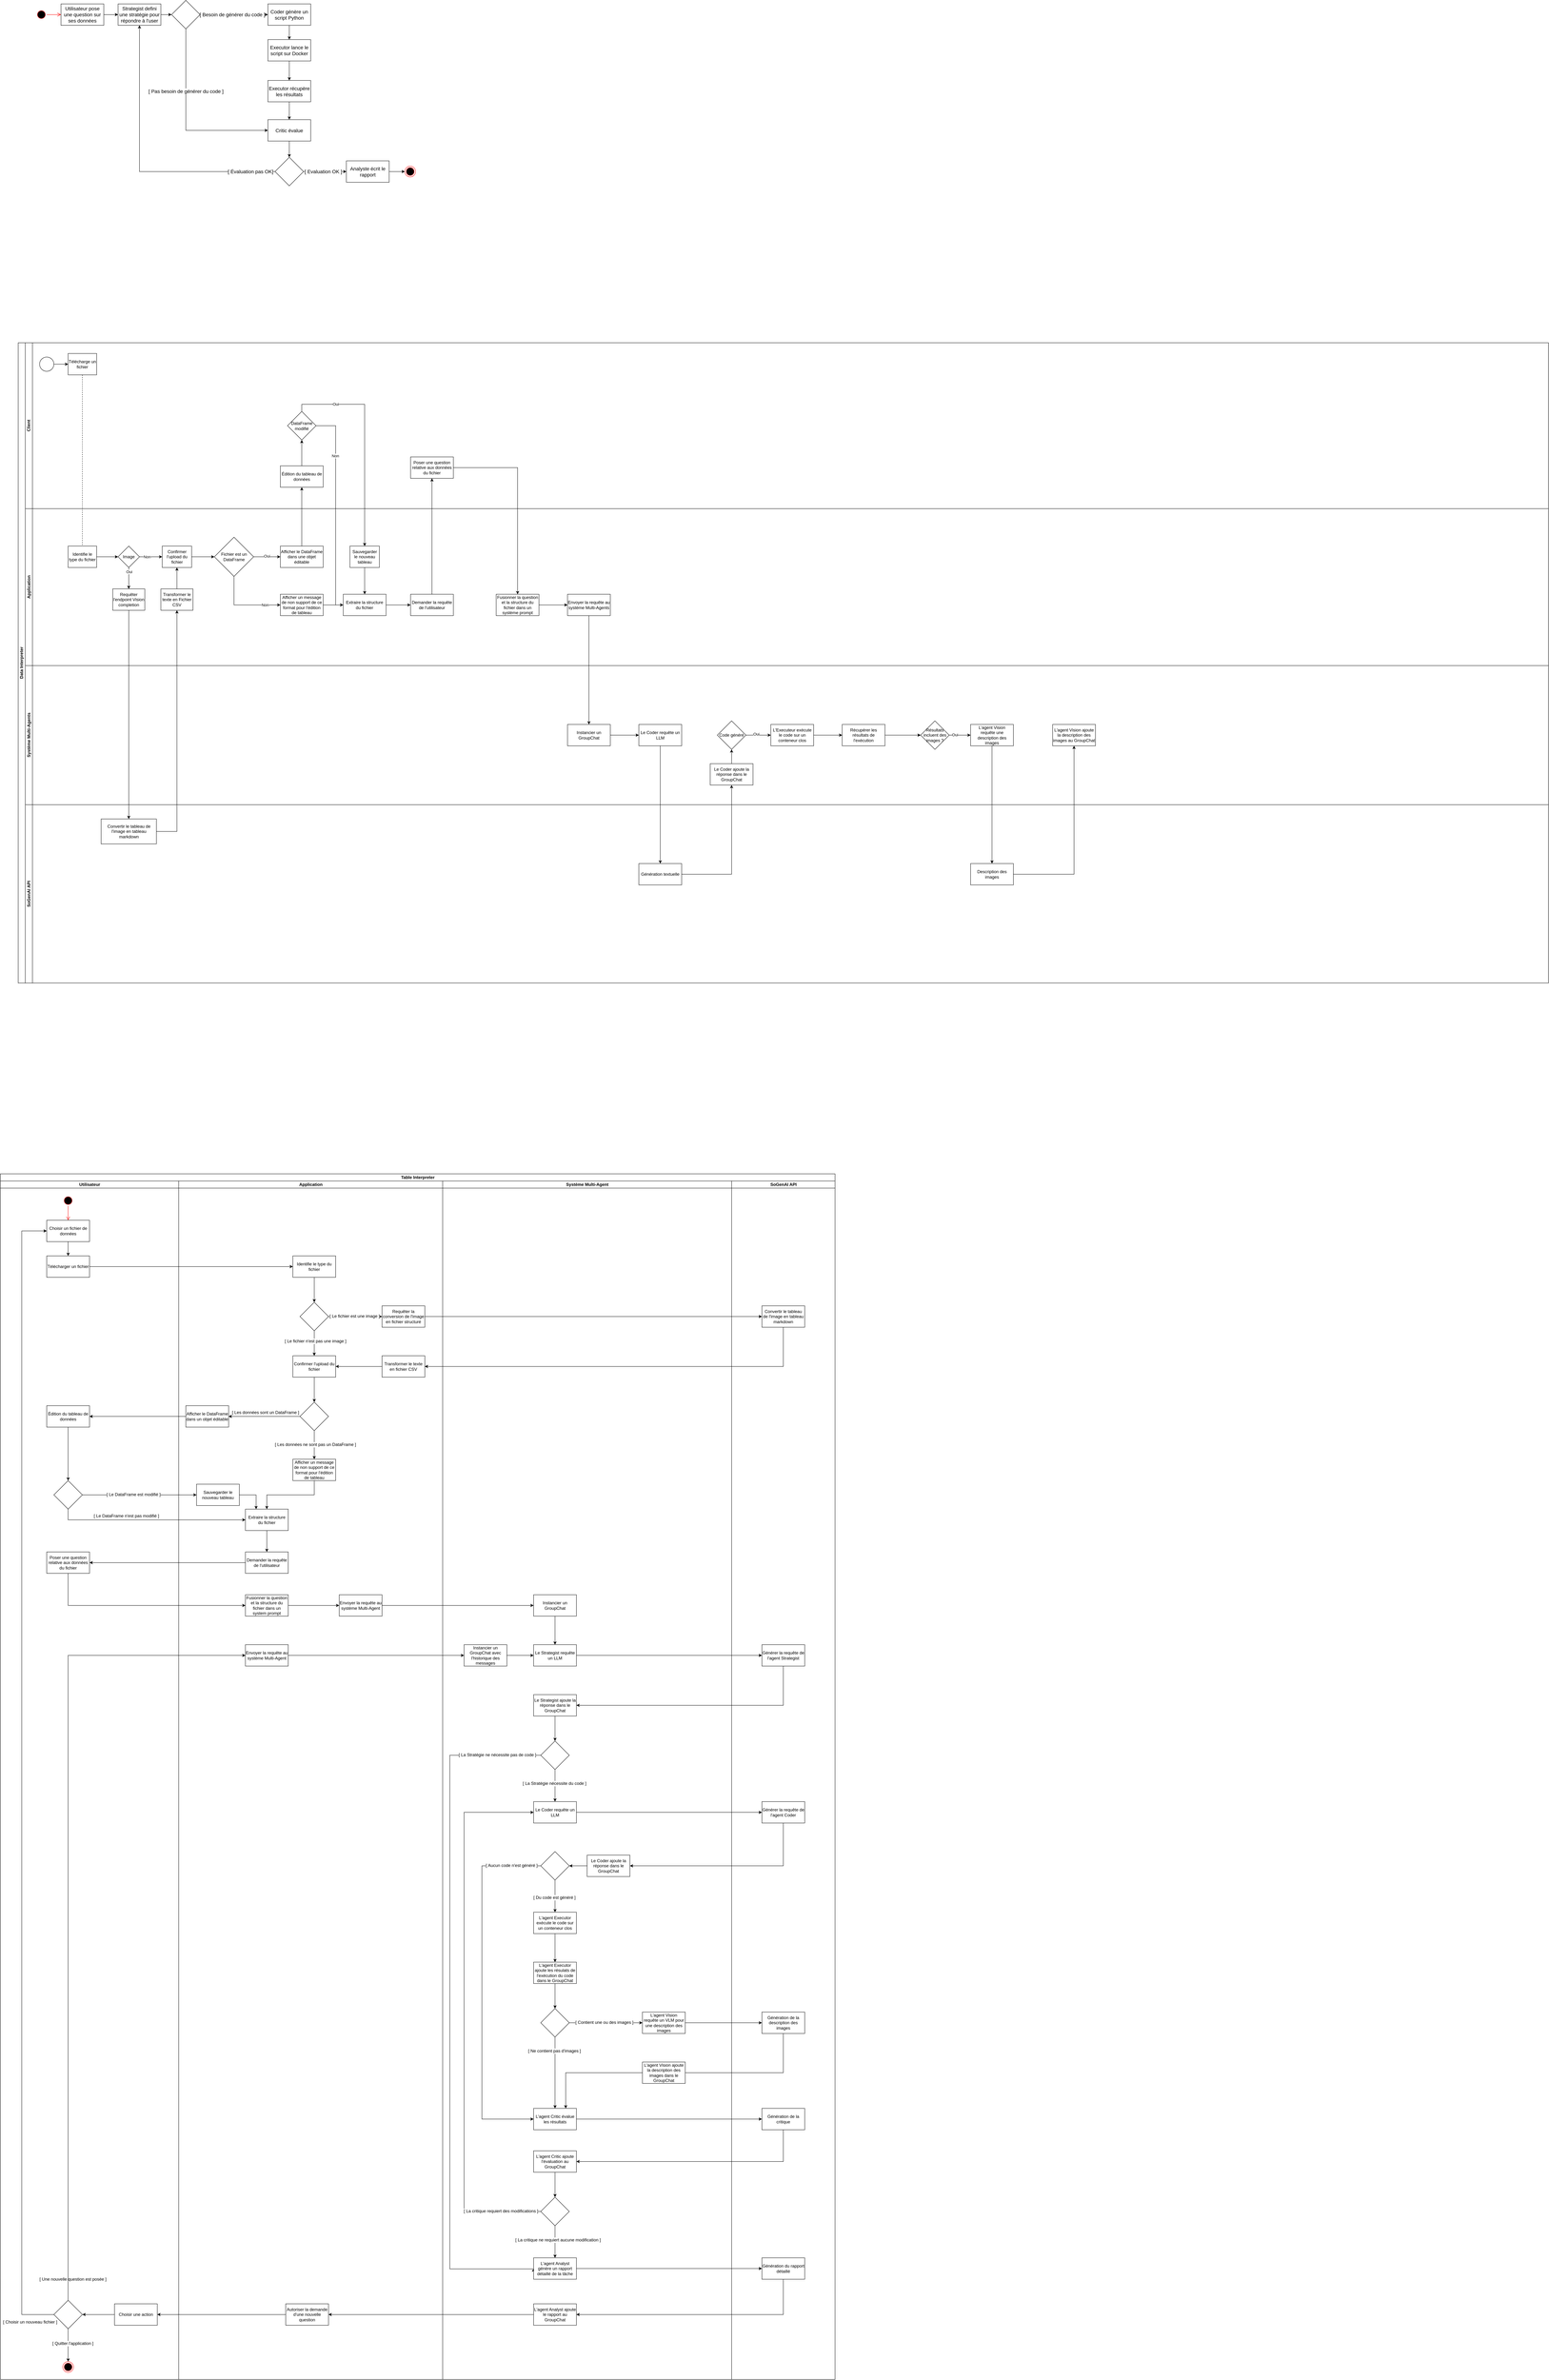 <mxfile version="24.6.5" type="github">
  <diagram id="prtHgNgQTEPvFCAcTncT" name="Page-1">
    <mxGraphModel dx="1500" dy="1926" grid="1" gridSize="10" guides="1" tooltips="1" connect="1" arrows="1" fold="1" page="1" pageScale="1" pageWidth="827" pageHeight="1169" math="0" shadow="0">
      <root>
        <mxCell id="0" />
        <mxCell id="1" parent="0" />
        <mxCell id="dNxyNK7c78bLwvsdeMH5-19" value="Data Interpreter" style="swimlane;html=1;childLayout=stackLayout;resizeParent=1;resizeParentMax=0;horizontal=0;startSize=20;horizontalStack=0;" parent="1" vertex="1">
          <mxGeometry x="170" y="220" width="4290" height="1795" as="geometry" />
        </mxCell>
        <mxCell id="dNxyNK7c78bLwvsdeMH5-27" value="" style="edgeStyle=orthogonalEdgeStyle;rounded=0;orthogonalLoop=1;jettySize=auto;html=1;dashed=1;endArrow=none;endFill=0;" parent="dNxyNK7c78bLwvsdeMH5-19" source="dNxyNK7c78bLwvsdeMH5-24" target="dNxyNK7c78bLwvsdeMH5-26" edge="1">
          <mxGeometry relative="1" as="geometry" />
        </mxCell>
        <mxCell id="dNxyNK7c78bLwvsdeMH5-20" value="Client" style="swimlane;html=1;startSize=20;horizontal=0;" parent="dNxyNK7c78bLwvsdeMH5-19" vertex="1">
          <mxGeometry x="20" width="4270" height="465" as="geometry" />
        </mxCell>
        <mxCell id="dNxyNK7c78bLwvsdeMH5-25" value="" style="edgeStyle=orthogonalEdgeStyle;rounded=0;orthogonalLoop=1;jettySize=auto;html=1;" parent="dNxyNK7c78bLwvsdeMH5-20" source="dNxyNK7c78bLwvsdeMH5-23" target="dNxyNK7c78bLwvsdeMH5-24" edge="1">
          <mxGeometry relative="1" as="geometry" />
        </mxCell>
        <mxCell id="dNxyNK7c78bLwvsdeMH5-23" value="" style="ellipse;whiteSpace=wrap;html=1;" parent="dNxyNK7c78bLwvsdeMH5-20" vertex="1">
          <mxGeometry x="40" y="40" width="40" height="40" as="geometry" />
        </mxCell>
        <mxCell id="dNxyNK7c78bLwvsdeMH5-24" value="Télécharge un fichier" style="rounded=0;whiteSpace=wrap;html=1;fontFamily=Helvetica;fontSize=12;fontColor=#000000;align=center;" parent="dNxyNK7c78bLwvsdeMH5-20" vertex="1">
          <mxGeometry x="120" y="30" width="80" height="60" as="geometry" />
        </mxCell>
        <mxCell id="miD0MfMq1pTW_q6aPMyc-107" value="DataFrame modifié" style="rhombus;whiteSpace=wrap;html=1;fontColor=#000000;" parent="dNxyNK7c78bLwvsdeMH5-20" vertex="1">
          <mxGeometry x="735" y="192.5" width="80" height="80" as="geometry" />
        </mxCell>
        <mxCell id="miD0MfMq1pTW_q6aPMyc-112" value="" style="edgeStyle=orthogonalEdgeStyle;rounded=0;orthogonalLoop=1;jettySize=auto;html=1;" parent="dNxyNK7c78bLwvsdeMH5-20" source="miD0MfMq1pTW_q6aPMyc-110" target="miD0MfMq1pTW_q6aPMyc-107" edge="1">
          <mxGeometry relative="1" as="geometry" />
        </mxCell>
        <mxCell id="miD0MfMq1pTW_q6aPMyc-110" value="Édition du tableau de données" style="whiteSpace=wrap;html=1;fontColor=#000000;" parent="dNxyNK7c78bLwvsdeMH5-20" vertex="1">
          <mxGeometry x="715" y="345" width="120" height="60" as="geometry" />
        </mxCell>
        <mxCell id="miD0MfMq1pTW_q6aPMyc-122" value="Poser une question relative aux données du fichier" style="whiteSpace=wrap;html=1;fontColor=#000000;" parent="dNxyNK7c78bLwvsdeMH5-20" vertex="1">
          <mxGeometry x="1080" y="320" width="120" height="60" as="geometry" />
        </mxCell>
        <mxCell id="dNxyNK7c78bLwvsdeMH5-21" value="Application" style="swimlane;html=1;startSize=20;horizontal=0;" parent="dNxyNK7c78bLwvsdeMH5-19" vertex="1">
          <mxGeometry x="20" y="465" width="4270" height="440" as="geometry" />
        </mxCell>
        <mxCell id="dNxyNK7c78bLwvsdeMH5-29" value="" style="edgeStyle=orthogonalEdgeStyle;rounded=0;orthogonalLoop=1;jettySize=auto;html=1;endArrow=classic;endFill=1;" parent="dNxyNK7c78bLwvsdeMH5-21" source="dNxyNK7c78bLwvsdeMH5-26" target="dNxyNK7c78bLwvsdeMH5-28" edge="1">
          <mxGeometry relative="1" as="geometry" />
        </mxCell>
        <mxCell id="dNxyNK7c78bLwvsdeMH5-26" value="Identifie le type du fichier" style="rounded=0;whiteSpace=wrap;html=1;fontFamily=Helvetica;fontSize=12;fontColor=#000000;align=center;" parent="dNxyNK7c78bLwvsdeMH5-21" vertex="1">
          <mxGeometry x="120" y="105" width="80" height="60" as="geometry" />
        </mxCell>
        <mxCell id="dNxyNK7c78bLwvsdeMH5-28" value="Image" style="rhombus;whiteSpace=wrap;html=1;fontFamily=Helvetica;fontSize=12;fontColor=#000000;align=center;" parent="dNxyNK7c78bLwvsdeMH5-21" vertex="1">
          <mxGeometry x="260" y="105" width="60" height="60" as="geometry" />
        </mxCell>
        <mxCell id="dNxyNK7c78bLwvsdeMH5-31" style="edgeStyle=orthogonalEdgeStyle;rounded=0;orthogonalLoop=1;jettySize=auto;html=1;endArrow=classic;endFill=1;entryX=0;entryY=0.5;entryDx=0;entryDy=0;" parent="dNxyNK7c78bLwvsdeMH5-21" source="dNxyNK7c78bLwvsdeMH5-28" target="miD0MfMq1pTW_q6aPMyc-99" edge="1">
          <mxGeometry relative="1" as="geometry">
            <mxPoint x="420" y="135" as="targetPoint" />
          </mxGeometry>
        </mxCell>
        <mxCell id="miD0MfMq1pTW_q6aPMyc-9" value="Non" style="edgeLabel;html=1;align=center;verticalAlign=middle;resizable=0;points=[];" parent="dNxyNK7c78bLwvsdeMH5-31" vertex="1" connectable="0">
          <mxGeometry x="-0.577" y="1" relative="1" as="geometry">
            <mxPoint x="7" y="1" as="offset" />
          </mxGeometry>
        </mxCell>
        <mxCell id="miD0MfMq1pTW_q6aPMyc-12" value="Requêter l&#39;endpoint Vision completion" style="rounded=0;whiteSpace=wrap;html=1;fontFamily=Helvetica;fontSize=12;fontColor=#000000;align=center;" parent="dNxyNK7c78bLwvsdeMH5-21" vertex="1">
          <mxGeometry x="245" y="225" width="90" height="60" as="geometry" />
        </mxCell>
        <mxCell id="miD0MfMq1pTW_q6aPMyc-7" value="" style="edgeStyle=orthogonalEdgeStyle;rounded=0;orthogonalLoop=1;jettySize=auto;html=1;" parent="dNxyNK7c78bLwvsdeMH5-21" source="dNxyNK7c78bLwvsdeMH5-28" target="miD0MfMq1pTW_q6aPMyc-12" edge="1">
          <mxGeometry relative="1" as="geometry">
            <mxPoint x="290" y="215" as="targetPoint" />
          </mxGeometry>
        </mxCell>
        <mxCell id="miD0MfMq1pTW_q6aPMyc-10" value="Oui" style="edgeLabel;html=1;align=center;verticalAlign=middle;resizable=0;points=[];" parent="miD0MfMq1pTW_q6aPMyc-7" vertex="1" connectable="0">
          <mxGeometry x="-0.598" y="1" relative="1" as="geometry">
            <mxPoint as="offset" />
          </mxGeometry>
        </mxCell>
        <mxCell id="miD0MfMq1pTW_q6aPMyc-100" style="edgeStyle=orthogonalEdgeStyle;rounded=0;orthogonalLoop=1;jettySize=auto;html=1;exitX=0.5;exitY=0;exitDx=0;exitDy=0;entryX=0.5;entryY=1;entryDx=0;entryDy=0;" parent="dNxyNK7c78bLwvsdeMH5-21" source="miD0MfMq1pTW_q6aPMyc-21" target="miD0MfMq1pTW_q6aPMyc-99" edge="1">
          <mxGeometry relative="1" as="geometry" />
        </mxCell>
        <mxCell id="miD0MfMq1pTW_q6aPMyc-21" value="Transformer le texte en Fichier CSV" style="rounded=0;whiteSpace=wrap;html=1;fontFamily=Helvetica;fontSize=12;fontColor=#000000;align=center;" parent="dNxyNK7c78bLwvsdeMH5-21" vertex="1">
          <mxGeometry x="380" y="225" width="90" height="60" as="geometry" />
        </mxCell>
        <mxCell id="miD0MfMq1pTW_q6aPMyc-91" value="" style="edgeStyle=orthogonalEdgeStyle;rounded=0;orthogonalLoop=1;jettySize=auto;html=1;" parent="dNxyNK7c78bLwvsdeMH5-21" source="miD0MfMq1pTW_q6aPMyc-95" target="miD0MfMq1pTW_q6aPMyc-96" edge="1">
          <mxGeometry relative="1" as="geometry" />
        </mxCell>
        <mxCell id="miD0MfMq1pTW_q6aPMyc-92" value="Oui" style="edgeLabel;html=1;align=center;verticalAlign=middle;resizable=0;points=[];" parent="miD0MfMq1pTW_q6aPMyc-91" vertex="1" connectable="0">
          <mxGeometry x="-0.013" y="2" relative="1" as="geometry">
            <mxPoint as="offset" />
          </mxGeometry>
        </mxCell>
        <mxCell id="miD0MfMq1pTW_q6aPMyc-93" value="" style="edgeStyle=orthogonalEdgeStyle;rounded=0;orthogonalLoop=1;jettySize=auto;html=1;entryX=0;entryY=0.5;entryDx=0;entryDy=0;exitX=0.5;exitY=1;exitDx=0;exitDy=0;" parent="dNxyNK7c78bLwvsdeMH5-21" source="miD0MfMq1pTW_q6aPMyc-95" target="miD0MfMq1pTW_q6aPMyc-97" edge="1">
          <mxGeometry relative="1" as="geometry" />
        </mxCell>
        <mxCell id="miD0MfMq1pTW_q6aPMyc-94" value="Non" style="edgeLabel;html=1;align=center;verticalAlign=middle;resizable=0;points=[];" parent="miD0MfMq1pTW_q6aPMyc-93" vertex="1" connectable="0">
          <mxGeometry x="-0.173" relative="1" as="geometry">
            <mxPoint x="80" as="offset" />
          </mxGeometry>
        </mxCell>
        <mxCell id="miD0MfMq1pTW_q6aPMyc-95" value="Fichier est un DataFrame" style="rhombus;whiteSpace=wrap;html=1;fontFamily=Helvetica;fontSize=12;fontColor=#000000;align=center;" parent="dNxyNK7c78bLwvsdeMH5-21" vertex="1">
          <mxGeometry x="530" y="80" width="110" height="110" as="geometry" />
        </mxCell>
        <mxCell id="miD0MfMq1pTW_q6aPMyc-96" value="Afficher le DataFrame dans une objet éditable" style="whiteSpace=wrap;html=1;fontColor=#000000;" parent="dNxyNK7c78bLwvsdeMH5-21" vertex="1">
          <mxGeometry x="715" y="105" width="120" height="60" as="geometry" />
        </mxCell>
        <mxCell id="miD0MfMq1pTW_q6aPMyc-118" style="edgeStyle=orthogonalEdgeStyle;rounded=0;orthogonalLoop=1;jettySize=auto;html=1;exitX=1;exitY=0.5;exitDx=0;exitDy=0;entryX=0;entryY=0.5;entryDx=0;entryDy=0;" parent="dNxyNK7c78bLwvsdeMH5-21" source="miD0MfMq1pTW_q6aPMyc-97" target="miD0MfMq1pTW_q6aPMyc-115" edge="1">
          <mxGeometry relative="1" as="geometry" />
        </mxCell>
        <mxCell id="miD0MfMq1pTW_q6aPMyc-97" value="Afficher un message de non support de ce format pour l&#39;édition de tableau" style="whiteSpace=wrap;html=1;fontColor=#000000;" parent="dNxyNK7c78bLwvsdeMH5-21" vertex="1">
          <mxGeometry x="715" y="240" width="120" height="60" as="geometry" />
        </mxCell>
        <mxCell id="miD0MfMq1pTW_q6aPMyc-104" value="" style="edgeStyle=orthogonalEdgeStyle;rounded=0;orthogonalLoop=1;jettySize=auto;html=1;" parent="dNxyNK7c78bLwvsdeMH5-21" source="miD0MfMq1pTW_q6aPMyc-99" target="miD0MfMq1pTW_q6aPMyc-95" edge="1">
          <mxGeometry relative="1" as="geometry" />
        </mxCell>
        <mxCell id="miD0MfMq1pTW_q6aPMyc-99" value="Confirmer l&#39;upload du fichier" style="whiteSpace=wrap;html=1;fontColor=#000000;" parent="dNxyNK7c78bLwvsdeMH5-21" vertex="1">
          <mxGeometry x="383.75" y="105" width="82.5" height="60" as="geometry" />
        </mxCell>
        <mxCell id="miD0MfMq1pTW_q6aPMyc-121" value="" style="edgeStyle=orthogonalEdgeStyle;rounded=0;orthogonalLoop=1;jettySize=auto;html=1;" parent="dNxyNK7c78bLwvsdeMH5-21" source="miD0MfMq1pTW_q6aPMyc-109" target="miD0MfMq1pTW_q6aPMyc-115" edge="1">
          <mxGeometry relative="1" as="geometry" />
        </mxCell>
        <mxCell id="miD0MfMq1pTW_q6aPMyc-109" value="Sauvegarder le nouveau tableau" style="whiteSpace=wrap;html=1;fontColor=#000000;" parent="dNxyNK7c78bLwvsdeMH5-21" vertex="1">
          <mxGeometry x="910" y="105" width="82.5" height="60" as="geometry" />
        </mxCell>
        <mxCell id="miD0MfMq1pTW_q6aPMyc-124" value="" style="edgeStyle=orthogonalEdgeStyle;rounded=0;orthogonalLoop=1;jettySize=auto;html=1;" parent="dNxyNK7c78bLwvsdeMH5-21" source="miD0MfMq1pTW_q6aPMyc-115" target="dNxyNK7c78bLwvsdeMH5-30" edge="1">
          <mxGeometry relative="1" as="geometry" />
        </mxCell>
        <mxCell id="miD0MfMq1pTW_q6aPMyc-115" value="Extraire la structure du fichier" style="whiteSpace=wrap;html=1;fontColor=#000000;" parent="dNxyNK7c78bLwvsdeMH5-21" vertex="1">
          <mxGeometry x="891.25" y="240" width="120" height="60" as="geometry" />
        </mxCell>
        <mxCell id="dNxyNK7c78bLwvsdeMH5-30" value="Demander la requête de l&#39;utilisateur" style="rounded=0;whiteSpace=wrap;html=1;fontFamily=Helvetica;fontSize=12;fontColor=#000000;align=center;" parent="dNxyNK7c78bLwvsdeMH5-21" vertex="1">
          <mxGeometry x="1080" y="240" width="120" height="60" as="geometry" />
        </mxCell>
        <mxCell id="miD0MfMq1pTW_q6aPMyc-130" value="" style="edgeStyle=orthogonalEdgeStyle;rounded=0;orthogonalLoop=1;jettySize=auto;html=1;" parent="dNxyNK7c78bLwvsdeMH5-21" source="miD0MfMq1pTW_q6aPMyc-127" target="miD0MfMq1pTW_q6aPMyc-129" edge="1">
          <mxGeometry relative="1" as="geometry" />
        </mxCell>
        <mxCell id="miD0MfMq1pTW_q6aPMyc-127" value="Fusionner la question et la structure du fichier dans un système prompt" style="whiteSpace=wrap;html=1;fontColor=#000000;" parent="dNxyNK7c78bLwvsdeMH5-21" vertex="1">
          <mxGeometry x="1320" y="240" width="120" height="60" as="geometry" />
        </mxCell>
        <mxCell id="miD0MfMq1pTW_q6aPMyc-129" value="Envoyer la requête au système Multi-Agents" style="whiteSpace=wrap;html=1;fontColor=#000000;" parent="dNxyNK7c78bLwvsdeMH5-21" vertex="1">
          <mxGeometry x="1520" y="240" width="120" height="60" as="geometry" />
        </mxCell>
        <mxCell id="miD0MfMq1pTW_q6aPMyc-37" value="Système Multi-Agents" style="swimlane;html=1;startSize=20;horizontal=0;" parent="dNxyNK7c78bLwvsdeMH5-19" vertex="1">
          <mxGeometry x="20" y="905" width="4270" height="390" as="geometry" />
        </mxCell>
        <mxCell id="miD0MfMq1pTW_q6aPMyc-135" value="" style="edgeStyle=orthogonalEdgeStyle;rounded=0;orthogonalLoop=1;jettySize=auto;html=1;" parent="miD0MfMq1pTW_q6aPMyc-37" source="miD0MfMq1pTW_q6aPMyc-132" target="miD0MfMq1pTW_q6aPMyc-134" edge="1">
          <mxGeometry relative="1" as="geometry" />
        </mxCell>
        <mxCell id="miD0MfMq1pTW_q6aPMyc-132" value="Instancier un GroupChat" style="whiteSpace=wrap;html=1;fontColor=#000000;" parent="miD0MfMq1pTW_q6aPMyc-37" vertex="1">
          <mxGeometry x="1520" y="165" width="120" height="60" as="geometry" />
        </mxCell>
        <mxCell id="miD0MfMq1pTW_q6aPMyc-134" value="Le Coder requête un LLM" style="whiteSpace=wrap;html=1;fontColor=#000000;" parent="miD0MfMq1pTW_q6aPMyc-37" vertex="1">
          <mxGeometry x="1720" y="165" width="120" height="60" as="geometry" />
        </mxCell>
        <mxCell id="miD0MfMq1pTW_q6aPMyc-136" value="Code généré" style="rhombus;whiteSpace=wrap;html=1;fontColor=#000000;" parent="miD0MfMq1pTW_q6aPMyc-37" vertex="1">
          <mxGeometry x="1940" y="155" width="80" height="80" as="geometry" />
        </mxCell>
        <mxCell id="miD0MfMq1pTW_q6aPMyc-142" value="" style="edgeStyle=orthogonalEdgeStyle;rounded=0;orthogonalLoop=1;jettySize=auto;html=1;" parent="miD0MfMq1pTW_q6aPMyc-37" source="miD0MfMq1pTW_q6aPMyc-138" target="miD0MfMq1pTW_q6aPMyc-141" edge="1">
          <mxGeometry relative="1" as="geometry" />
        </mxCell>
        <mxCell id="miD0MfMq1pTW_q6aPMyc-138" value="L&#39;Executeur exécute le code sur un conteneur clos" style="whiteSpace=wrap;html=1;fontColor=#000000;" parent="miD0MfMq1pTW_q6aPMyc-37" vertex="1">
          <mxGeometry x="2090" y="165" width="120" height="60" as="geometry" />
        </mxCell>
        <mxCell id="miD0MfMq1pTW_q6aPMyc-139" value="" style="edgeStyle=orthogonalEdgeStyle;rounded=0;orthogonalLoop=1;jettySize=auto;html=1;" parent="miD0MfMq1pTW_q6aPMyc-37" source="miD0MfMq1pTW_q6aPMyc-136" target="miD0MfMq1pTW_q6aPMyc-138" edge="1">
          <mxGeometry relative="1" as="geometry" />
        </mxCell>
        <mxCell id="miD0MfMq1pTW_q6aPMyc-140" value="Oui" style="edgeLabel;html=1;align=center;verticalAlign=middle;resizable=0;points=[];" parent="miD0MfMq1pTW_q6aPMyc-139" vertex="1" connectable="0">
          <mxGeometry x="-0.155" y="3" relative="1" as="geometry">
            <mxPoint x="-1" as="offset" />
          </mxGeometry>
        </mxCell>
        <mxCell id="miD0MfMq1pTW_q6aPMyc-144" value="" style="edgeStyle=orthogonalEdgeStyle;rounded=0;orthogonalLoop=1;jettySize=auto;html=1;" parent="miD0MfMq1pTW_q6aPMyc-37" source="miD0MfMq1pTW_q6aPMyc-141" target="miD0MfMq1pTW_q6aPMyc-143" edge="1">
          <mxGeometry relative="1" as="geometry" />
        </mxCell>
        <mxCell id="miD0MfMq1pTW_q6aPMyc-141" value="Récupérer les résultats de l&#39;exécution" style="whiteSpace=wrap;html=1;fontColor=#000000;" parent="miD0MfMq1pTW_q6aPMyc-37" vertex="1">
          <mxGeometry x="2290" y="165" width="120" height="60" as="geometry" />
        </mxCell>
        <mxCell id="miD0MfMq1pTW_q6aPMyc-151" value="" style="edgeStyle=orthogonalEdgeStyle;rounded=0;orthogonalLoop=1;jettySize=auto;html=1;" parent="miD0MfMq1pTW_q6aPMyc-37" source="miD0MfMq1pTW_q6aPMyc-143" target="miD0MfMq1pTW_q6aPMyc-150" edge="1">
          <mxGeometry relative="1" as="geometry" />
        </mxCell>
        <mxCell id="miD0MfMq1pTW_q6aPMyc-152" value="Oui" style="edgeLabel;html=1;align=center;verticalAlign=middle;resizable=0;points=[];" parent="miD0MfMq1pTW_q6aPMyc-151" vertex="1" connectable="0">
          <mxGeometry x="-0.462" y="1" relative="1" as="geometry">
            <mxPoint as="offset" />
          </mxGeometry>
        </mxCell>
        <mxCell id="miD0MfMq1pTW_q6aPMyc-143" value="Résultats incluent des images ?" style="rhombus;whiteSpace=wrap;html=1;fontColor=#000000;" parent="miD0MfMq1pTW_q6aPMyc-37" vertex="1">
          <mxGeometry x="2510" y="155" width="80" height="80" as="geometry" />
        </mxCell>
        <mxCell id="miD0MfMq1pTW_q6aPMyc-149" style="edgeStyle=orthogonalEdgeStyle;rounded=0;orthogonalLoop=1;jettySize=auto;html=1;exitX=0.5;exitY=0;exitDx=0;exitDy=0;entryX=0.5;entryY=1;entryDx=0;entryDy=0;" parent="miD0MfMq1pTW_q6aPMyc-37" source="miD0MfMq1pTW_q6aPMyc-148" target="miD0MfMq1pTW_q6aPMyc-136" edge="1">
          <mxGeometry relative="1" as="geometry" />
        </mxCell>
        <mxCell id="miD0MfMq1pTW_q6aPMyc-148" value="Le Coder ajoute la réponse dans le GroupChat" style="whiteSpace=wrap;html=1;fontColor=#000000;" parent="miD0MfMq1pTW_q6aPMyc-37" vertex="1">
          <mxGeometry x="1920" y="275" width="120" height="60" as="geometry" />
        </mxCell>
        <mxCell id="miD0MfMq1pTW_q6aPMyc-150" value="L&#39;agent Vision requête une description des images" style="whiteSpace=wrap;html=1;fontColor=#000000;" parent="miD0MfMq1pTW_q6aPMyc-37" vertex="1">
          <mxGeometry x="2650" y="165" width="120" height="60" as="geometry" />
        </mxCell>
        <mxCell id="miD0MfMq1pTW_q6aPMyc-155" value="L&#39;agent Vision ajoute la description des images au GroupChat" style="whiteSpace=wrap;html=1;fontColor=#000000;" parent="miD0MfMq1pTW_q6aPMyc-37" vertex="1">
          <mxGeometry x="2880" y="165" width="120" height="60" as="geometry" />
        </mxCell>
        <mxCell id="miD0MfMq1pTW_q6aPMyc-19" style="edgeStyle=orthogonalEdgeStyle;rounded=0;orthogonalLoop=1;jettySize=auto;html=1;" parent="dNxyNK7c78bLwvsdeMH5-19" source="miD0MfMq1pTW_q6aPMyc-12" target="miD0MfMq1pTW_q6aPMyc-18" edge="1">
          <mxGeometry relative="1" as="geometry" />
        </mxCell>
        <mxCell id="miD0MfMq1pTW_q6aPMyc-20" style="edgeStyle=orthogonalEdgeStyle;rounded=0;orthogonalLoop=1;jettySize=auto;html=1;exitX=1;exitY=0.5;exitDx=0;exitDy=0;entryX=0.5;entryY=1;entryDx=0;entryDy=0;" parent="dNxyNK7c78bLwvsdeMH5-19" source="miD0MfMq1pTW_q6aPMyc-18" target="miD0MfMq1pTW_q6aPMyc-21" edge="1">
          <mxGeometry relative="1" as="geometry">
            <mxPoint x="450" y="350" as="targetPoint" />
          </mxGeometry>
        </mxCell>
        <mxCell id="miD0MfMq1pTW_q6aPMyc-111" value="" style="edgeStyle=orthogonalEdgeStyle;rounded=0;orthogonalLoop=1;jettySize=auto;html=1;" parent="dNxyNK7c78bLwvsdeMH5-19" source="miD0MfMq1pTW_q6aPMyc-96" target="miD0MfMq1pTW_q6aPMyc-110" edge="1">
          <mxGeometry relative="1" as="geometry" />
        </mxCell>
        <mxCell id="miD0MfMq1pTW_q6aPMyc-113" value="" style="edgeStyle=orthogonalEdgeStyle;rounded=0;orthogonalLoop=1;jettySize=auto;html=1;exitX=0.5;exitY=0;exitDx=0;exitDy=0;" parent="dNxyNK7c78bLwvsdeMH5-19" source="miD0MfMq1pTW_q6aPMyc-107" target="miD0MfMq1pTW_q6aPMyc-109" edge="1">
          <mxGeometry relative="1" as="geometry" />
        </mxCell>
        <mxCell id="miD0MfMq1pTW_q6aPMyc-114" value="Oui" style="edgeLabel;html=1;align=center;verticalAlign=middle;resizable=0;points=[];" parent="miD0MfMq1pTW_q6aPMyc-113" vertex="1" connectable="0">
          <mxGeometry x="-0.825" y="1" relative="1" as="geometry">
            <mxPoint x="63" as="offset" />
          </mxGeometry>
        </mxCell>
        <mxCell id="miD0MfMq1pTW_q6aPMyc-116" value="" style="edgeStyle=orthogonalEdgeStyle;rounded=0;orthogonalLoop=1;jettySize=auto;html=1;" parent="dNxyNK7c78bLwvsdeMH5-19" source="miD0MfMq1pTW_q6aPMyc-107" target="miD0MfMq1pTW_q6aPMyc-115" edge="1">
          <mxGeometry relative="1" as="geometry">
            <Array as="points">
              <mxPoint x="890" y="233" />
              <mxPoint x="890" y="735" />
            </Array>
          </mxGeometry>
        </mxCell>
        <mxCell id="miD0MfMq1pTW_q6aPMyc-117" value="Non" style="edgeLabel;html=1;align=center;verticalAlign=middle;resizable=0;points=[];" parent="miD0MfMq1pTW_q6aPMyc-116" vertex="1" connectable="0">
          <mxGeometry x="-0.519" y="-1" relative="1" as="geometry">
            <mxPoint as="offset" />
          </mxGeometry>
        </mxCell>
        <mxCell id="miD0MfMq1pTW_q6aPMyc-126" value="" style="edgeStyle=orthogonalEdgeStyle;rounded=0;orthogonalLoop=1;jettySize=auto;html=1;entryX=0.5;entryY=1;entryDx=0;entryDy=0;" parent="dNxyNK7c78bLwvsdeMH5-19" source="dNxyNK7c78bLwvsdeMH5-30" target="miD0MfMq1pTW_q6aPMyc-122" edge="1">
          <mxGeometry relative="1" as="geometry">
            <mxPoint x="1160" y="625" as="targetPoint" />
          </mxGeometry>
        </mxCell>
        <mxCell id="miD0MfMq1pTW_q6aPMyc-128" value="" style="edgeStyle=orthogonalEdgeStyle;rounded=0;orthogonalLoop=1;jettySize=auto;html=1;" parent="dNxyNK7c78bLwvsdeMH5-19" source="miD0MfMq1pTW_q6aPMyc-122" target="miD0MfMq1pTW_q6aPMyc-127" edge="1">
          <mxGeometry relative="1" as="geometry" />
        </mxCell>
        <mxCell id="miD0MfMq1pTW_q6aPMyc-133" value="" style="edgeStyle=orthogonalEdgeStyle;rounded=0;orthogonalLoop=1;jettySize=auto;html=1;" parent="dNxyNK7c78bLwvsdeMH5-19" source="miD0MfMq1pTW_q6aPMyc-129" target="miD0MfMq1pTW_q6aPMyc-132" edge="1">
          <mxGeometry relative="1" as="geometry" />
        </mxCell>
        <mxCell id="miD0MfMq1pTW_q6aPMyc-146" value="" style="edgeStyle=orthogonalEdgeStyle;rounded=0;orthogonalLoop=1;jettySize=auto;html=1;" parent="dNxyNK7c78bLwvsdeMH5-19" source="miD0MfMq1pTW_q6aPMyc-134" target="miD0MfMq1pTW_q6aPMyc-145" edge="1">
          <mxGeometry relative="1" as="geometry" />
        </mxCell>
        <mxCell id="miD0MfMq1pTW_q6aPMyc-147" style="edgeStyle=orthogonalEdgeStyle;rounded=0;orthogonalLoop=1;jettySize=auto;html=1;exitX=1;exitY=0.5;exitDx=0;exitDy=0;entryX=0.5;entryY=1;entryDx=0;entryDy=0;" parent="dNxyNK7c78bLwvsdeMH5-19" source="miD0MfMq1pTW_q6aPMyc-145" target="miD0MfMq1pTW_q6aPMyc-148" edge="1">
          <mxGeometry relative="1" as="geometry">
            <mxPoint x="2000" y="1240" as="targetPoint" />
          </mxGeometry>
        </mxCell>
        <mxCell id="miD0MfMq1pTW_q6aPMyc-154" value="" style="edgeStyle=orthogonalEdgeStyle;rounded=0;orthogonalLoop=1;jettySize=auto;html=1;" parent="dNxyNK7c78bLwvsdeMH5-19" source="miD0MfMq1pTW_q6aPMyc-150" target="miD0MfMq1pTW_q6aPMyc-153" edge="1">
          <mxGeometry relative="1" as="geometry" />
        </mxCell>
        <mxCell id="miD0MfMq1pTW_q6aPMyc-156" value="" style="edgeStyle=orthogonalEdgeStyle;rounded=0;orthogonalLoop=1;jettySize=auto;html=1;" parent="dNxyNK7c78bLwvsdeMH5-19" source="miD0MfMq1pTW_q6aPMyc-153" target="miD0MfMq1pTW_q6aPMyc-155" edge="1">
          <mxGeometry relative="1" as="geometry" />
        </mxCell>
        <mxCell id="miD0MfMq1pTW_q6aPMyc-17" value="SoGenAI API" style="swimlane;horizontal=0;whiteSpace=wrap;html=1;startSize=20;" parent="dNxyNK7c78bLwvsdeMH5-19" vertex="1">
          <mxGeometry x="20" y="1295" width="4270" height="500" as="geometry" />
        </mxCell>
        <mxCell id="miD0MfMq1pTW_q6aPMyc-18" value="Convertir le tableau de l&#39;image en tableau markdown" style="rounded=0;whiteSpace=wrap;html=1;fontFamily=Helvetica;fontSize=12;fontColor=#000000;align=center;" parent="miD0MfMq1pTW_q6aPMyc-17" vertex="1">
          <mxGeometry x="212.5" y="40" width="155" height="70" as="geometry" />
        </mxCell>
        <mxCell id="miD0MfMq1pTW_q6aPMyc-145" value="Génération textuelle" style="whiteSpace=wrap;html=1;fontColor=#000000;" parent="miD0MfMq1pTW_q6aPMyc-17" vertex="1">
          <mxGeometry x="1720" y="165" width="120" height="60" as="geometry" />
        </mxCell>
        <mxCell id="miD0MfMq1pTW_q6aPMyc-153" value="Description des images" style="whiteSpace=wrap;html=1;fontColor=#000000;" parent="miD0MfMq1pTW_q6aPMyc-17" vertex="1">
          <mxGeometry x="2650" y="165" width="120" height="60" as="geometry" />
        </mxCell>
        <mxCell id="bqwbOp34uLsR-E_kU68z-1" value="" style="ellipse;html=1;shape=startState;fillColor=#000000;strokeColor=#ff0000;fontSize=14;" parent="1" vertex="1">
          <mxGeometry x="220" y="-715" width="30" height="30" as="geometry" />
        </mxCell>
        <mxCell id="bqwbOp34uLsR-E_kU68z-2" value="" style="edgeStyle=orthogonalEdgeStyle;html=1;verticalAlign=bottom;endArrow=open;endSize=8;strokeColor=#ff0000;rounded=0;fontSize=14;" parent="1" source="bqwbOp34uLsR-E_kU68z-1" edge="1">
          <mxGeometry relative="1" as="geometry">
            <mxPoint x="290" y="-700" as="targetPoint" />
          </mxGeometry>
        </mxCell>
        <mxCell id="bqwbOp34uLsR-E_kU68z-5" value="" style="edgeStyle=orthogonalEdgeStyle;rounded=0;orthogonalLoop=1;jettySize=auto;html=1;fontSize=14;" parent="1" source="bqwbOp34uLsR-E_kU68z-3" target="bqwbOp34uLsR-E_kU68z-4" edge="1">
          <mxGeometry relative="1" as="geometry" />
        </mxCell>
        <mxCell id="bqwbOp34uLsR-E_kU68z-3" value="Utilisateur pose une question sur ses données" style="rounded=0;whiteSpace=wrap;html=1;fontSize=14;" parent="1" vertex="1">
          <mxGeometry x="290" y="-730" width="120" height="60" as="geometry" />
        </mxCell>
        <mxCell id="bqwbOp34uLsR-E_kU68z-9" value="" style="edgeStyle=orthogonalEdgeStyle;rounded=0;orthogonalLoop=1;jettySize=auto;html=1;fontSize=14;" parent="1" source="bqwbOp34uLsR-E_kU68z-4" target="bqwbOp34uLsR-E_kU68z-8" edge="1">
          <mxGeometry relative="1" as="geometry" />
        </mxCell>
        <mxCell id="bqwbOp34uLsR-E_kU68z-4" value="Strategist defini une stratégie pour répondre à l&#39;user" style="rounded=0;whiteSpace=wrap;html=1;fontSize=14;" parent="1" vertex="1">
          <mxGeometry x="450" y="-730" width="120" height="60" as="geometry" />
        </mxCell>
        <mxCell id="bqwbOp34uLsR-E_kU68z-11" value="" style="edgeStyle=orthogonalEdgeStyle;rounded=0;orthogonalLoop=1;jettySize=auto;html=1;entryX=0;entryY=0.5;entryDx=0;entryDy=0;fontSize=14;" parent="1" source="bqwbOp34uLsR-E_kU68z-8" target="bqwbOp34uLsR-E_kU68z-20" edge="1">
          <mxGeometry relative="1" as="geometry">
            <mxPoint x="640.0" y="-614" as="targetPoint" />
            <Array as="points">
              <mxPoint x="640" y="-375" />
            </Array>
          </mxGeometry>
        </mxCell>
        <mxCell id="bqwbOp34uLsR-E_kU68z-12" value="[ Pas besoin de générer du code ]" style="edgeLabel;html=1;align=center;verticalAlign=middle;resizable=0;points=[];fontSize=14;" parent="bqwbOp34uLsR-E_kU68z-11" vertex="1" connectable="0">
          <mxGeometry x="-0.341" relative="1" as="geometry">
            <mxPoint y="5" as="offset" />
          </mxGeometry>
        </mxCell>
        <mxCell id="bqwbOp34uLsR-E_kU68z-14" value="" style="edgeStyle=orthogonalEdgeStyle;rounded=0;orthogonalLoop=1;jettySize=auto;html=1;fontSize=14;" parent="1" source="bqwbOp34uLsR-E_kU68z-8" target="bqwbOp34uLsR-E_kU68z-13" edge="1">
          <mxGeometry relative="1" as="geometry" />
        </mxCell>
        <mxCell id="bqwbOp34uLsR-E_kU68z-15" value="[ Besoin de générer du code ]" style="edgeLabel;html=1;align=center;verticalAlign=middle;resizable=0;points=[];fontSize=14;" parent="bqwbOp34uLsR-E_kU68z-14" vertex="1" connectable="0">
          <mxGeometry x="-0.091" y="1" relative="1" as="geometry">
            <mxPoint x="3" y="1" as="offset" />
          </mxGeometry>
        </mxCell>
        <mxCell id="bqwbOp34uLsR-E_kU68z-8" value="" style="rhombus;whiteSpace=wrap;html=1;rounded=0;fontSize=14;" parent="1" vertex="1">
          <mxGeometry x="600" y="-740" width="80" height="80" as="geometry" />
        </mxCell>
        <mxCell id="bqwbOp34uLsR-E_kU68z-17" value="" style="edgeStyle=orthogonalEdgeStyle;rounded=0;orthogonalLoop=1;jettySize=auto;html=1;fontSize=14;" parent="1" source="bqwbOp34uLsR-E_kU68z-13" target="bqwbOp34uLsR-E_kU68z-16" edge="1">
          <mxGeometry relative="1" as="geometry" />
        </mxCell>
        <mxCell id="bqwbOp34uLsR-E_kU68z-13" value="Coder génère un script Python" style="whiteSpace=wrap;html=1;rounded=0;fontSize=14;" parent="1" vertex="1">
          <mxGeometry x="870" y="-730" width="120" height="60" as="geometry" />
        </mxCell>
        <mxCell id="bqwbOp34uLsR-E_kU68z-19" value="" style="edgeStyle=orthogonalEdgeStyle;rounded=0;orthogonalLoop=1;jettySize=auto;html=1;fontSize=14;" parent="1" source="bqwbOp34uLsR-E_kU68z-16" target="bqwbOp34uLsR-E_kU68z-18" edge="1">
          <mxGeometry relative="1" as="geometry" />
        </mxCell>
        <mxCell id="bqwbOp34uLsR-E_kU68z-16" value="Executor lance le script sur Docker" style="whiteSpace=wrap;html=1;rounded=0;fontSize=14;" parent="1" vertex="1">
          <mxGeometry x="870" y="-630" width="120" height="60" as="geometry" />
        </mxCell>
        <mxCell id="bqwbOp34uLsR-E_kU68z-21" value="" style="edgeStyle=orthogonalEdgeStyle;rounded=0;orthogonalLoop=1;jettySize=auto;html=1;fontSize=14;" parent="1" source="bqwbOp34uLsR-E_kU68z-18" target="bqwbOp34uLsR-E_kU68z-20" edge="1">
          <mxGeometry relative="1" as="geometry" />
        </mxCell>
        <mxCell id="bqwbOp34uLsR-E_kU68z-18" value="Executor récupère les résultats" style="whiteSpace=wrap;html=1;rounded=0;fontSize=14;" parent="1" vertex="1">
          <mxGeometry x="870" y="-515.5" width="120" height="60" as="geometry" />
        </mxCell>
        <mxCell id="bqwbOp34uLsR-E_kU68z-23" value="" style="edgeStyle=orthogonalEdgeStyle;rounded=0;orthogonalLoop=1;jettySize=auto;html=1;fontSize=14;" parent="1" source="bqwbOp34uLsR-E_kU68z-20" target="bqwbOp34uLsR-E_kU68z-22" edge="1">
          <mxGeometry relative="1" as="geometry" />
        </mxCell>
        <mxCell id="bqwbOp34uLsR-E_kU68z-20" value="Critic évalue" style="whiteSpace=wrap;html=1;rounded=0;fontSize=14;" parent="1" vertex="1">
          <mxGeometry x="870" y="-405.5" width="120" height="60" as="geometry" />
        </mxCell>
        <mxCell id="bqwbOp34uLsR-E_kU68z-25" value="" style="edgeStyle=orthogonalEdgeStyle;rounded=0;orthogonalLoop=1;jettySize=auto;html=1;fontSize=14;" parent="1" source="bqwbOp34uLsR-E_kU68z-22" target="bqwbOp34uLsR-E_kU68z-24" edge="1">
          <mxGeometry relative="1" as="geometry" />
        </mxCell>
        <mxCell id="bqwbOp34uLsR-E_kU68z-26" value="[ Evaluation OK ]" style="edgeLabel;html=1;align=center;verticalAlign=middle;resizable=0;points=[];fontSize=14;" parent="bqwbOp34uLsR-E_kU68z-25" vertex="1" connectable="0">
          <mxGeometry x="-0.067" y="1" relative="1" as="geometry">
            <mxPoint x="-1" y="1" as="offset" />
          </mxGeometry>
        </mxCell>
        <mxCell id="bqwbOp34uLsR-E_kU68z-30" style="edgeStyle=orthogonalEdgeStyle;rounded=0;orthogonalLoop=1;jettySize=auto;html=1;exitX=0;exitY=0.5;exitDx=0;exitDy=0;fontSize=14;" parent="1" source="bqwbOp34uLsR-E_kU68z-22" target="bqwbOp34uLsR-E_kU68z-4" edge="1">
          <mxGeometry relative="1" as="geometry" />
        </mxCell>
        <mxCell id="bqwbOp34uLsR-E_kU68z-31" value="[ Évaluation pas OK]" style="edgeLabel;html=1;align=center;verticalAlign=middle;resizable=0;points=[];fontSize=14;" parent="bqwbOp34uLsR-E_kU68z-30" vertex="1" connectable="0">
          <mxGeometry x="-0.617" y="-4" relative="1" as="geometry">
            <mxPoint x="82" y="4" as="offset" />
          </mxGeometry>
        </mxCell>
        <mxCell id="bqwbOp34uLsR-E_kU68z-22" value="" style="rhombus;whiteSpace=wrap;html=1;rounded=0;fontSize=14;" parent="1" vertex="1">
          <mxGeometry x="890" y="-300" width="80" height="80" as="geometry" />
        </mxCell>
        <mxCell id="bqwbOp34uLsR-E_kU68z-28" style="edgeStyle=orthogonalEdgeStyle;rounded=0;orthogonalLoop=1;jettySize=auto;html=1;exitX=1;exitY=0.5;exitDx=0;exitDy=0;entryX=0;entryY=0.5;entryDx=0;entryDy=0;fontSize=14;" parent="1" source="bqwbOp34uLsR-E_kU68z-24" target="bqwbOp34uLsR-E_kU68z-27" edge="1">
          <mxGeometry relative="1" as="geometry" />
        </mxCell>
        <mxCell id="bqwbOp34uLsR-E_kU68z-24" value="Analyste écrit le rapport" style="whiteSpace=wrap;html=1;rounded=0;fontSize=14;" parent="1" vertex="1">
          <mxGeometry x="1090" y="-290" width="120" height="60" as="geometry" />
        </mxCell>
        <mxCell id="bqwbOp34uLsR-E_kU68z-27" value="" style="ellipse;html=1;shape=endState;fillColor=#000000;strokeColor=#ff0000;fontSize=14;" parent="1" vertex="1">
          <mxGeometry x="1254" y="-275" width="30" height="30" as="geometry" />
        </mxCell>
        <mxCell id="kWO4HzjzJomUZ1DukzVF-1" value="Table Interpreter" style="swimlane;childLayout=stackLayout;resizeParent=1;resizeParentMax=0;startSize=20;html=1;" vertex="1" parent="1">
          <mxGeometry x="120" y="2550" width="2340" height="3380" as="geometry" />
        </mxCell>
        <mxCell id="kWO4HzjzJomUZ1DukzVF-12" value="" style="edgeStyle=orthogonalEdgeStyle;rounded=0;orthogonalLoop=1;jettySize=auto;html=1;" edge="1" parent="kWO4HzjzJomUZ1DukzVF-1" source="kWO4HzjzJomUZ1DukzVF-9" target="kWO4HzjzJomUZ1DukzVF-11">
          <mxGeometry relative="1" as="geometry" />
        </mxCell>
        <mxCell id="kWO4HzjzJomUZ1DukzVF-22" value="" style="edgeStyle=orthogonalEdgeStyle;rounded=0;orthogonalLoop=1;jettySize=auto;html=1;" edge="1" parent="kWO4HzjzJomUZ1DukzVF-1" source="kWO4HzjzJomUZ1DukzVF-19" target="kWO4HzjzJomUZ1DukzVF-21">
          <mxGeometry relative="1" as="geometry" />
        </mxCell>
        <mxCell id="kWO4HzjzJomUZ1DukzVF-24" value="" style="edgeStyle=orthogonalEdgeStyle;rounded=0;orthogonalLoop=1;jettySize=auto;html=1;entryX=1;entryY=0.5;entryDx=0;entryDy=0;exitX=0.5;exitY=1;exitDx=0;exitDy=0;" edge="1" parent="kWO4HzjzJomUZ1DukzVF-1" source="kWO4HzjzJomUZ1DukzVF-21" target="kWO4HzjzJomUZ1DukzVF-23">
          <mxGeometry relative="1" as="geometry" />
        </mxCell>
        <mxCell id="kWO4HzjzJomUZ1DukzVF-30" value="" style="edgeStyle=orthogonalEdgeStyle;rounded=0;orthogonalLoop=1;jettySize=auto;html=1;" edge="1" parent="kWO4HzjzJomUZ1DukzVF-1" source="kWO4HzjzJomUZ1DukzVF-27" target="kWO4HzjzJomUZ1DukzVF-29">
          <mxGeometry relative="1" as="geometry" />
        </mxCell>
        <mxCell id="kWO4HzjzJomUZ1DukzVF-34" value="" style="edgeStyle=orthogonalEdgeStyle;rounded=0;orthogonalLoop=1;jettySize=auto;html=1;exitX=1;exitY=0.5;exitDx=0;exitDy=0;entryX=0;entryY=0.5;entryDx=0;entryDy=0;" edge="1" parent="kWO4HzjzJomUZ1DukzVF-1" source="kWO4HzjzJomUZ1DukzVF-31" target="kWO4HzjzJomUZ1DukzVF-33">
          <mxGeometry relative="1" as="geometry">
            <Array as="points">
              <mxPoint x="230" y="900" />
            </Array>
          </mxGeometry>
        </mxCell>
        <mxCell id="kWO4HzjzJomUZ1DukzVF-40" value="" style="edgeStyle=orthogonalEdgeStyle;rounded=0;orthogonalLoop=1;jettySize=auto;html=1;" edge="1" parent="kWO4HzjzJomUZ1DukzVF-1" source="kWO4HzjzJomUZ1DukzVF-31" target="kWO4HzjzJomUZ1DukzVF-39">
          <mxGeometry relative="1" as="geometry">
            <Array as="points">
              <mxPoint x="190" y="970" />
            </Array>
          </mxGeometry>
        </mxCell>
        <mxCell id="kWO4HzjzJomUZ1DukzVF-46" value="" style="edgeStyle=orthogonalEdgeStyle;rounded=0;orthogonalLoop=1;jettySize=auto;html=1;" edge="1" parent="kWO4HzjzJomUZ1DukzVF-1" source="kWO4HzjzJomUZ1DukzVF-43" target="kWO4HzjzJomUZ1DukzVF-45">
          <mxGeometry relative="1" as="geometry" />
        </mxCell>
        <mxCell id="kWO4HzjzJomUZ1DukzVF-48" value="" style="edgeStyle=orthogonalEdgeStyle;rounded=0;orthogonalLoop=1;jettySize=auto;html=1;" edge="1" parent="kWO4HzjzJomUZ1DukzVF-1" source="kWO4HzjzJomUZ1DukzVF-45" target="kWO4HzjzJomUZ1DukzVF-47">
          <mxGeometry relative="1" as="geometry">
            <Array as="points">
              <mxPoint x="190" y="1210" />
            </Array>
          </mxGeometry>
        </mxCell>
        <mxCell id="kWO4HzjzJomUZ1DukzVF-60" value="" style="edgeStyle=orthogonalEdgeStyle;rounded=0;orthogonalLoop=1;jettySize=auto;html=1;" edge="1" parent="kWO4HzjzJomUZ1DukzVF-1" source="kWO4HzjzJomUZ1DukzVF-57" target="kWO4HzjzJomUZ1DukzVF-59">
          <mxGeometry relative="1" as="geometry" />
        </mxCell>
        <mxCell id="kWO4HzjzJomUZ1DukzVF-62" value="" style="edgeStyle=orthogonalEdgeStyle;rounded=0;orthogonalLoop=1;jettySize=auto;html=1;" edge="1" parent="kWO4HzjzJomUZ1DukzVF-1" source="kWO4HzjzJomUZ1DukzVF-59" target="kWO4HzjzJomUZ1DukzVF-61">
          <mxGeometry relative="1" as="geometry">
            <Array as="points">
              <mxPoint x="2195" y="1490" />
            </Array>
          </mxGeometry>
        </mxCell>
        <mxCell id="kWO4HzjzJomUZ1DukzVF-71" value="" style="edgeStyle=orthogonalEdgeStyle;rounded=0;orthogonalLoop=1;jettySize=auto;html=1;" edge="1" parent="kWO4HzjzJomUZ1DukzVF-1" source="kWO4HzjzJomUZ1DukzVF-68" target="kWO4HzjzJomUZ1DukzVF-70">
          <mxGeometry relative="1" as="geometry" />
        </mxCell>
        <mxCell id="kWO4HzjzJomUZ1DukzVF-73" value="" style="edgeStyle=orthogonalEdgeStyle;rounded=0;orthogonalLoop=1;jettySize=auto;html=1;" edge="1" parent="kWO4HzjzJomUZ1DukzVF-1" source="kWO4HzjzJomUZ1DukzVF-70" target="kWO4HzjzJomUZ1DukzVF-72">
          <mxGeometry relative="1" as="geometry">
            <Array as="points">
              <mxPoint x="2195" y="1940" />
            </Array>
          </mxGeometry>
        </mxCell>
        <mxCell id="kWO4HzjzJomUZ1DukzVF-85" value="" style="edgeStyle=orthogonalEdgeStyle;rounded=0;orthogonalLoop=1;jettySize=auto;html=1;" edge="1" parent="kWO4HzjzJomUZ1DukzVF-1" source="kWO4HzjzJomUZ1DukzVF-82" target="kWO4HzjzJomUZ1DukzVF-84">
          <mxGeometry relative="1" as="geometry" />
        </mxCell>
        <mxCell id="kWO4HzjzJomUZ1DukzVF-87" value="" style="edgeStyle=orthogonalEdgeStyle;rounded=0;orthogonalLoop=1;jettySize=auto;html=1;entryX=1;entryY=0.5;entryDx=0;entryDy=0;" edge="1" parent="kWO4HzjzJomUZ1DukzVF-1" source="kWO4HzjzJomUZ1DukzVF-84" target="kWO4HzjzJomUZ1DukzVF-86">
          <mxGeometry relative="1" as="geometry">
            <Array as="points">
              <mxPoint x="1860" y="2520" />
              <mxPoint x="1860" y="2520" />
            </Array>
          </mxGeometry>
        </mxCell>
        <mxCell id="kWO4HzjzJomUZ1DukzVF-54" value="" style="edgeStyle=orthogonalEdgeStyle;rounded=0;orthogonalLoop=1;jettySize=auto;html=1;" edge="1" parent="kWO4HzjzJomUZ1DukzVF-1" source="kWO4HzjzJomUZ1DukzVF-51" target="kWO4HzjzJomUZ1DukzVF-53">
          <mxGeometry relative="1" as="geometry" />
        </mxCell>
        <mxCell id="kWO4HzjzJomUZ1DukzVF-2" value="Utilisateur" style="swimlane;startSize=20;html=1;" vertex="1" parent="kWO4HzjzJomUZ1DukzVF-1">
          <mxGeometry y="20" width="500" height="3360" as="geometry" />
        </mxCell>
        <mxCell id="kWO4HzjzJomUZ1DukzVF-7" value="" style="edgeStyle=orthogonalEdgeStyle;html=1;verticalAlign=bottom;endArrow=open;endSize=8;strokeColor=#ff0000;rounded=0;entryX=0.5;entryY=0;entryDx=0;entryDy=0;" edge="1" source="kWO4HzjzJomUZ1DukzVF-6" parent="kWO4HzjzJomUZ1DukzVF-2" target="kWO4HzjzJomUZ1DukzVF-8">
          <mxGeometry relative="1" as="geometry">
            <mxPoint x="100" y="110" as="targetPoint" />
          </mxGeometry>
        </mxCell>
        <mxCell id="kWO4HzjzJomUZ1DukzVF-6" value="" style="ellipse;html=1;shape=startState;fillColor=#000000;strokeColor=#ff0000;" vertex="1" parent="kWO4HzjzJomUZ1DukzVF-2">
          <mxGeometry x="175" y="40" width="30" height="30" as="geometry" />
        </mxCell>
        <mxCell id="kWO4HzjzJomUZ1DukzVF-10" value="" style="edgeStyle=orthogonalEdgeStyle;rounded=0;orthogonalLoop=1;jettySize=auto;html=1;" edge="1" parent="kWO4HzjzJomUZ1DukzVF-2" source="kWO4HzjzJomUZ1DukzVF-8" target="kWO4HzjzJomUZ1DukzVF-9">
          <mxGeometry relative="1" as="geometry" />
        </mxCell>
        <mxCell id="kWO4HzjzJomUZ1DukzVF-8" value="Choisir un fichier de données" style="rounded=0;whiteSpace=wrap;html=1;" vertex="1" parent="kWO4HzjzJomUZ1DukzVF-2">
          <mxGeometry x="130" y="110" width="120" height="60" as="geometry" />
        </mxCell>
        <mxCell id="kWO4HzjzJomUZ1DukzVF-9" value="Télécharger un fichier" style="rounded=0;whiteSpace=wrap;html=1;" vertex="1" parent="kWO4HzjzJomUZ1DukzVF-2">
          <mxGeometry x="130" y="210" width="120" height="60" as="geometry" />
        </mxCell>
        <mxCell id="kWO4HzjzJomUZ1DukzVF-32" value="" style="edgeStyle=orthogonalEdgeStyle;rounded=0;orthogonalLoop=1;jettySize=auto;html=1;" edge="1" parent="kWO4HzjzJomUZ1DukzVF-2" source="kWO4HzjzJomUZ1DukzVF-29" target="kWO4HzjzJomUZ1DukzVF-31">
          <mxGeometry relative="1" as="geometry" />
        </mxCell>
        <mxCell id="kWO4HzjzJomUZ1DukzVF-29" value="Édition du tableau de données" style="whiteSpace=wrap;html=1;rounded=0;" vertex="1" parent="kWO4HzjzJomUZ1DukzVF-2">
          <mxGeometry x="130" y="630" width="120" height="60" as="geometry" />
        </mxCell>
        <mxCell id="kWO4HzjzJomUZ1DukzVF-31" value="" style="rhombus;whiteSpace=wrap;html=1;rounded=0;" vertex="1" parent="kWO4HzjzJomUZ1DukzVF-2">
          <mxGeometry x="150" y="840" width="80" height="80" as="geometry" />
        </mxCell>
        <mxCell id="kWO4HzjzJomUZ1DukzVF-45" value="Poser une question relative aux données du fichier" style="whiteSpace=wrap;html=1;rounded=0;" vertex="1" parent="kWO4HzjzJomUZ1DukzVF-2">
          <mxGeometry x="130" y="1040" width="120" height="60" as="geometry" />
        </mxCell>
        <mxCell id="kWO4HzjzJomUZ1DukzVF-130" value="" style="edgeStyle=orthogonalEdgeStyle;rounded=0;orthogonalLoop=1;jettySize=auto;html=1;" edge="1" parent="kWO4HzjzJomUZ1DukzVF-2" source="kWO4HzjzJomUZ1DukzVF-127" target="kWO4HzjzJomUZ1DukzVF-129">
          <mxGeometry relative="1" as="geometry" />
        </mxCell>
        <mxCell id="kWO4HzjzJomUZ1DukzVF-127" value="Choisir une action" style="whiteSpace=wrap;html=1;rounded=0;" vertex="1" parent="kWO4HzjzJomUZ1DukzVF-2">
          <mxGeometry x="320" y="3148" width="120" height="60" as="geometry" />
        </mxCell>
        <mxCell id="kWO4HzjzJomUZ1DukzVF-132" style="edgeStyle=orthogonalEdgeStyle;rounded=0;orthogonalLoop=1;jettySize=auto;html=1;exitX=0.5;exitY=1;exitDx=0;exitDy=0;entryX=0.5;entryY=0;entryDx=0;entryDy=0;" edge="1" parent="kWO4HzjzJomUZ1DukzVF-2" source="kWO4HzjzJomUZ1DukzVF-129" target="kWO4HzjzJomUZ1DukzVF-131">
          <mxGeometry relative="1" as="geometry" />
        </mxCell>
        <mxCell id="kWO4HzjzJomUZ1DukzVF-134" style="edgeStyle=orthogonalEdgeStyle;rounded=0;orthogonalLoop=1;jettySize=auto;html=1;exitX=0;exitY=0.5;exitDx=0;exitDy=0;" edge="1" parent="kWO4HzjzJomUZ1DukzVF-2" source="kWO4HzjzJomUZ1DukzVF-129">
          <mxGeometry relative="1" as="geometry">
            <mxPoint x="130" y="140" as="targetPoint" />
            <Array as="points">
              <mxPoint x="60" y="3178" />
              <mxPoint x="60" y="140" />
              <mxPoint x="130" y="140" />
            </Array>
          </mxGeometry>
        </mxCell>
        <mxCell id="kWO4HzjzJomUZ1DukzVF-129" value="" style="rhombus;whiteSpace=wrap;html=1;rounded=0;" vertex="1" parent="kWO4HzjzJomUZ1DukzVF-2">
          <mxGeometry x="150" y="3138" width="80" height="80" as="geometry" />
        </mxCell>
        <mxCell id="kWO4HzjzJomUZ1DukzVF-131" value="" style="ellipse;html=1;shape=endState;fillColor=#000000;strokeColor=#ff0000;" vertex="1" parent="kWO4HzjzJomUZ1DukzVF-2">
          <mxGeometry x="175" y="3310" width="30" height="30" as="geometry" />
        </mxCell>
        <mxCell id="kWO4HzjzJomUZ1DukzVF-133" value="&lt;span style=&quot;font-size: 12px;&quot;&gt;[ Quitter l&#39;application ]&lt;/span&gt;" style="edgeLabel;html=1;align=center;verticalAlign=middle;resizable=0;points=[];" vertex="1" connectable="0" parent="kWO4HzjzJomUZ1DukzVF-2">
          <mxGeometry x="179.998" y="3260" as="geometry">
            <mxPoint x="23" y="-1" as="offset" />
          </mxGeometry>
        </mxCell>
        <mxCell id="kWO4HzjzJomUZ1DukzVF-141" value="&lt;span style=&quot;font-size: 12px;&quot;&gt;[ Une nouvelle question est posée ]&lt;/span&gt;" style="edgeLabel;html=1;align=center;verticalAlign=middle;resizable=0;points=[];labelBackgroundColor=default;" vertex="1" connectable="0" parent="kWO4HzjzJomUZ1DukzVF-2">
          <mxGeometry x="179.998" y="3080" as="geometry">
            <mxPoint x="23" y="-1" as="offset" />
          </mxGeometry>
        </mxCell>
        <mxCell id="kWO4HzjzJomUZ1DukzVF-142" value="&lt;span style=&quot;font-size: 12px;&quot;&gt;[ Choisir un nouveau fichier ]&lt;/span&gt;" style="edgeLabel;html=1;align=center;verticalAlign=middle;resizable=0;points=[];" vertex="1" connectable="0" parent="kWO4HzjzJomUZ1DukzVF-2">
          <mxGeometry x="59.998" y="3200" as="geometry">
            <mxPoint x="23" y="-1" as="offset" />
          </mxGeometry>
        </mxCell>
        <mxCell id="kWO4HzjzJomUZ1DukzVF-150" value="&lt;span style=&quot;font-size: 12px;&quot;&gt;[ Le DataFrame est modifié ]&lt;/span&gt;" style="edgeLabel;html=1;align=center;verticalAlign=middle;resizable=0;points=[];" vertex="1" connectable="0" parent="kWO4HzjzJomUZ1DukzVF-2">
          <mxGeometry x="349.998" y="880" as="geometry">
            <mxPoint x="23" y="-1" as="offset" />
          </mxGeometry>
        </mxCell>
        <mxCell id="kWO4HzjzJomUZ1DukzVF-151" value="&lt;span style=&quot;font-size: 12px;&quot;&gt;[ Le DataFrame n&#39;est pas modifié ]&lt;/span&gt;" style="edgeLabel;html=1;align=center;verticalAlign=middle;resizable=0;points=[];" vertex="1" connectable="0" parent="kWO4HzjzJomUZ1DukzVF-2">
          <mxGeometry x="330" y="-740" height="3360" as="geometry">
            <mxPoint x="23" y="-1" as="offset" />
          </mxGeometry>
        </mxCell>
        <mxCell id="kWO4HzjzJomUZ1DukzVF-3" value="Application" style="swimlane;startSize=20;html=1;" vertex="1" parent="kWO4HzjzJomUZ1DukzVF-1">
          <mxGeometry x="500" y="20" width="740" height="3360" as="geometry" />
        </mxCell>
        <mxCell id="kWO4HzjzJomUZ1DukzVF-14" value="" style="edgeStyle=orthogonalEdgeStyle;rounded=0;orthogonalLoop=1;jettySize=auto;html=1;" edge="1" parent="kWO4HzjzJomUZ1DukzVF-3" source="kWO4HzjzJomUZ1DukzVF-11" target="kWO4HzjzJomUZ1DukzVF-13">
          <mxGeometry relative="1" as="geometry" />
        </mxCell>
        <mxCell id="kWO4HzjzJomUZ1DukzVF-11" value="Identifie le type du fichier" style="rounded=0;whiteSpace=wrap;html=1;" vertex="1" parent="kWO4HzjzJomUZ1DukzVF-3">
          <mxGeometry x="320" y="210" width="120" height="60" as="geometry" />
        </mxCell>
        <mxCell id="kWO4HzjzJomUZ1DukzVF-16" value="" style="edgeStyle=orthogonalEdgeStyle;rounded=0;orthogonalLoop=1;jettySize=auto;html=1;" edge="1" parent="kWO4HzjzJomUZ1DukzVF-3" source="kWO4HzjzJomUZ1DukzVF-13" target="kWO4HzjzJomUZ1DukzVF-15">
          <mxGeometry relative="1" as="geometry" />
        </mxCell>
        <mxCell id="kWO4HzjzJomUZ1DukzVF-20" value="" style="edgeStyle=orthogonalEdgeStyle;rounded=0;orthogonalLoop=1;jettySize=auto;html=1;" edge="1" parent="kWO4HzjzJomUZ1DukzVF-3" source="kWO4HzjzJomUZ1DukzVF-13" target="kWO4HzjzJomUZ1DukzVF-19">
          <mxGeometry relative="1" as="geometry" />
        </mxCell>
        <mxCell id="kWO4HzjzJomUZ1DukzVF-13" value="" style="rhombus;whiteSpace=wrap;html=1;rounded=0;" vertex="1" parent="kWO4HzjzJomUZ1DukzVF-3">
          <mxGeometry x="340" y="340" width="80" height="80" as="geometry" />
        </mxCell>
        <mxCell id="kWO4HzjzJomUZ1DukzVF-18" value="" style="edgeStyle=orthogonalEdgeStyle;rounded=0;orthogonalLoop=1;jettySize=auto;html=1;" edge="1" parent="kWO4HzjzJomUZ1DukzVF-3" source="kWO4HzjzJomUZ1DukzVF-15" target="kWO4HzjzJomUZ1DukzVF-17">
          <mxGeometry relative="1" as="geometry" />
        </mxCell>
        <mxCell id="kWO4HzjzJomUZ1DukzVF-15" value="Confirmer l&#39;upload du fichier" style="whiteSpace=wrap;html=1;rounded=0;" vertex="1" parent="kWO4HzjzJomUZ1DukzVF-3">
          <mxGeometry x="320" y="490" width="120" height="60" as="geometry" />
        </mxCell>
        <mxCell id="kWO4HzjzJomUZ1DukzVF-28" value="" style="edgeStyle=orthogonalEdgeStyle;rounded=0;orthogonalLoop=1;jettySize=auto;html=1;" edge="1" parent="kWO4HzjzJomUZ1DukzVF-3" source="kWO4HzjzJomUZ1DukzVF-17" target="kWO4HzjzJomUZ1DukzVF-27">
          <mxGeometry relative="1" as="geometry" />
        </mxCell>
        <mxCell id="kWO4HzjzJomUZ1DukzVF-38" value="" style="edgeStyle=orthogonalEdgeStyle;rounded=0;orthogonalLoop=1;jettySize=auto;html=1;" edge="1" parent="kWO4HzjzJomUZ1DukzVF-3" source="kWO4HzjzJomUZ1DukzVF-17" target="kWO4HzjzJomUZ1DukzVF-37">
          <mxGeometry relative="1" as="geometry" />
        </mxCell>
        <mxCell id="kWO4HzjzJomUZ1DukzVF-17" value="" style="rhombus;whiteSpace=wrap;html=1;rounded=0;" vertex="1" parent="kWO4HzjzJomUZ1DukzVF-3">
          <mxGeometry x="340" y="620" width="80" height="80" as="geometry" />
        </mxCell>
        <mxCell id="kWO4HzjzJomUZ1DukzVF-19" value="Requêter la conversion de l&#39;image en fichier structuré" style="whiteSpace=wrap;html=1;rounded=0;" vertex="1" parent="kWO4HzjzJomUZ1DukzVF-3">
          <mxGeometry x="570" y="350" width="120" height="60" as="geometry" />
        </mxCell>
        <mxCell id="kWO4HzjzJomUZ1DukzVF-26" style="edgeStyle=orthogonalEdgeStyle;rounded=0;orthogonalLoop=1;jettySize=auto;html=1;exitX=0;exitY=0.5;exitDx=0;exitDy=0;entryX=1;entryY=0.5;entryDx=0;entryDy=0;" edge="1" parent="kWO4HzjzJomUZ1DukzVF-3" source="kWO4HzjzJomUZ1DukzVF-23" target="kWO4HzjzJomUZ1DukzVF-15">
          <mxGeometry relative="1" as="geometry" />
        </mxCell>
        <mxCell id="kWO4HzjzJomUZ1DukzVF-23" value="Transformer le texte en fichier CSV" style="whiteSpace=wrap;html=1;rounded=0;" vertex="1" parent="kWO4HzjzJomUZ1DukzVF-3">
          <mxGeometry x="570" y="490" width="120" height="60" as="geometry" />
        </mxCell>
        <mxCell id="kWO4HzjzJomUZ1DukzVF-27" value="Afficher le DataFrame dans un objet éditable" style="whiteSpace=wrap;html=1;rounded=0;" vertex="1" parent="kWO4HzjzJomUZ1DukzVF-3">
          <mxGeometry x="20" y="630" width="120" height="60" as="geometry" />
        </mxCell>
        <mxCell id="kWO4HzjzJomUZ1DukzVF-41" style="edgeStyle=orthogonalEdgeStyle;rounded=0;orthogonalLoop=1;jettySize=auto;html=1;exitX=1;exitY=0.5;exitDx=0;exitDy=0;entryX=0.25;entryY=0;entryDx=0;entryDy=0;" edge="1" parent="kWO4HzjzJomUZ1DukzVF-3" source="kWO4HzjzJomUZ1DukzVF-33" target="kWO4HzjzJomUZ1DukzVF-39">
          <mxGeometry relative="1" as="geometry" />
        </mxCell>
        <mxCell id="kWO4HzjzJomUZ1DukzVF-33" value="Sauvegarder le nouveau tableau" style="whiteSpace=wrap;html=1;rounded=0;" vertex="1" parent="kWO4HzjzJomUZ1DukzVF-3">
          <mxGeometry x="50" y="850" width="120" height="60" as="geometry" />
        </mxCell>
        <mxCell id="kWO4HzjzJomUZ1DukzVF-42" style="edgeStyle=orthogonalEdgeStyle;rounded=0;orthogonalLoop=1;jettySize=auto;html=1;exitX=0.5;exitY=1;exitDx=0;exitDy=0;entryX=0.5;entryY=0;entryDx=0;entryDy=0;" edge="1" parent="kWO4HzjzJomUZ1DukzVF-3" source="kWO4HzjzJomUZ1DukzVF-37" target="kWO4HzjzJomUZ1DukzVF-39">
          <mxGeometry relative="1" as="geometry" />
        </mxCell>
        <mxCell id="kWO4HzjzJomUZ1DukzVF-37" value="Afficher un message de non support de ce format pour l&#39;édition de tableau" style="whiteSpace=wrap;html=1;rounded=0;" vertex="1" parent="kWO4HzjzJomUZ1DukzVF-3">
          <mxGeometry x="320" y="780" width="120" height="60" as="geometry" />
        </mxCell>
        <mxCell id="kWO4HzjzJomUZ1DukzVF-44" value="" style="edgeStyle=orthogonalEdgeStyle;rounded=0;orthogonalLoop=1;jettySize=auto;html=1;" edge="1" parent="kWO4HzjzJomUZ1DukzVF-3" source="kWO4HzjzJomUZ1DukzVF-39" target="kWO4HzjzJomUZ1DukzVF-43">
          <mxGeometry relative="1" as="geometry" />
        </mxCell>
        <mxCell id="kWO4HzjzJomUZ1DukzVF-39" value="Extraire la structure du fichier" style="whiteSpace=wrap;html=1;rounded=0;" vertex="1" parent="kWO4HzjzJomUZ1DukzVF-3">
          <mxGeometry x="187" y="920" width="120" height="60" as="geometry" />
        </mxCell>
        <mxCell id="kWO4HzjzJomUZ1DukzVF-43" value="Demander la requête de l&#39;utilisateur" style="whiteSpace=wrap;html=1;rounded=0;" vertex="1" parent="kWO4HzjzJomUZ1DukzVF-3">
          <mxGeometry x="187" y="1040" width="120" height="60" as="geometry" />
        </mxCell>
        <mxCell id="kWO4HzjzJomUZ1DukzVF-52" value="" style="edgeStyle=orthogonalEdgeStyle;rounded=0;orthogonalLoop=1;jettySize=auto;html=1;entryX=0;entryY=0.5;entryDx=0;entryDy=0;" edge="1" parent="kWO4HzjzJomUZ1DukzVF-3" source="kWO4HzjzJomUZ1DukzVF-47" target="kWO4HzjzJomUZ1DukzVF-51">
          <mxGeometry relative="1" as="geometry">
            <mxPoint x="447.0" y="1190.0" as="targetPoint" />
          </mxGeometry>
        </mxCell>
        <mxCell id="kWO4HzjzJomUZ1DukzVF-47" value="Fusionner la question et la structure du fichier dans un system prompt" style="whiteSpace=wrap;html=1;rounded=0;" vertex="1" parent="kWO4HzjzJomUZ1DukzVF-3">
          <mxGeometry x="187" y="1160" width="120" height="60" as="geometry" />
        </mxCell>
        <mxCell id="kWO4HzjzJomUZ1DukzVF-51" value="Envoyer la requête au système Multi-Agent" style="whiteSpace=wrap;html=1;rounded=0;" vertex="1" parent="kWO4HzjzJomUZ1DukzVF-3">
          <mxGeometry x="450" y="1160" width="120" height="60" as="geometry" />
        </mxCell>
        <mxCell id="kWO4HzjzJomUZ1DukzVF-124" value="Autoriser la demande d&#39;une nouvelle question" style="whiteSpace=wrap;html=1;rounded=0;" vertex="1" parent="kWO4HzjzJomUZ1DukzVF-3">
          <mxGeometry x="300" y="3148" width="120" height="60" as="geometry" />
        </mxCell>
        <mxCell id="kWO4HzjzJomUZ1DukzVF-135" value="Envoyer la requête au système Multi-Agent" style="whiteSpace=wrap;html=1;rounded=0;" vertex="1" parent="kWO4HzjzJomUZ1DukzVF-3">
          <mxGeometry x="187" y="1300" width="120" height="60" as="geometry" />
        </mxCell>
        <mxCell id="kWO4HzjzJomUZ1DukzVF-144" value="&lt;span style=&quot;font-size: 12px;&quot;&gt;[ Le fichier est une image ]&lt;/span&gt;" style="edgeLabel;html=1;align=center;verticalAlign=middle;resizable=0;points=[];" vertex="1" connectable="0" parent="kWO4HzjzJomUZ1DukzVF-3">
          <mxGeometry x="469.998" y="380" as="geometry">
            <mxPoint x="23" y="-1" as="offset" />
          </mxGeometry>
        </mxCell>
        <mxCell id="kWO4HzjzJomUZ1DukzVF-145" value="&lt;span style=&quot;font-size: 12px;&quot;&gt;[ Le fichier n&#39;est pas une image ]&lt;/span&gt;" style="edgeLabel;html=1;align=center;verticalAlign=middle;resizable=0;points=[];" vertex="1" connectable="0" parent="kWO4HzjzJomUZ1DukzVF-3">
          <mxGeometry x="359.998" y="450" as="geometry">
            <mxPoint x="23" y="-1" as="offset" />
          </mxGeometry>
        </mxCell>
        <mxCell id="kWO4HzjzJomUZ1DukzVF-146" value="&lt;span style=&quot;font-size: 12px;&quot;&gt;[ Les données ne sont pas un DataFrame ]&lt;/span&gt;" style="edgeLabel;html=1;align=center;verticalAlign=middle;resizable=0;points=[];" vertex="1" connectable="0" parent="kWO4HzjzJomUZ1DukzVF-3">
          <mxGeometry x="359.998" y="740" as="geometry">
            <mxPoint x="23" y="-1" as="offset" />
          </mxGeometry>
        </mxCell>
        <mxCell id="kWO4HzjzJomUZ1DukzVF-147" value="&lt;span style=&quot;font-size: 12px;&quot;&gt;[ Les données sont un DataFrame ]&lt;/span&gt;" style="edgeLabel;html=1;align=center;verticalAlign=middle;resizable=0;points=[];" vertex="1" connectable="0" parent="kWO4HzjzJomUZ1DukzVF-3">
          <mxGeometry x="219.998" y="650" as="geometry">
            <mxPoint x="23" y="-1" as="offset" />
          </mxGeometry>
        </mxCell>
        <mxCell id="kWO4HzjzJomUZ1DukzVF-4" value="Système Multi-Agent" style="swimlane;startSize=20;html=1;" vertex="1" parent="kWO4HzjzJomUZ1DukzVF-1">
          <mxGeometry x="1240" y="20" width="810" height="3360" as="geometry" />
        </mxCell>
        <mxCell id="kWO4HzjzJomUZ1DukzVF-58" value="" style="edgeStyle=orthogonalEdgeStyle;rounded=0;orthogonalLoop=1;jettySize=auto;html=1;" edge="1" parent="kWO4HzjzJomUZ1DukzVF-4" source="kWO4HzjzJomUZ1DukzVF-53" target="kWO4HzjzJomUZ1DukzVF-57">
          <mxGeometry relative="1" as="geometry" />
        </mxCell>
        <mxCell id="kWO4HzjzJomUZ1DukzVF-53" value="Instancier un GroupChat" style="whiteSpace=wrap;html=1;rounded=0;" vertex="1" parent="kWO4HzjzJomUZ1DukzVF-4">
          <mxGeometry x="254.93" y="1160" width="120" height="60" as="geometry" />
        </mxCell>
        <mxCell id="kWO4HzjzJomUZ1DukzVF-57" value="Le Strategist requête un LLM" style="whiteSpace=wrap;html=1;rounded=0;" vertex="1" parent="kWO4HzjzJomUZ1DukzVF-4">
          <mxGeometry x="254.93" y="1300" width="120" height="60" as="geometry" />
        </mxCell>
        <mxCell id="kWO4HzjzJomUZ1DukzVF-67" value="" style="edgeStyle=orthogonalEdgeStyle;rounded=0;orthogonalLoop=1;jettySize=auto;html=1;" edge="1" parent="kWO4HzjzJomUZ1DukzVF-4" source="kWO4HzjzJomUZ1DukzVF-61" target="kWO4HzjzJomUZ1DukzVF-66">
          <mxGeometry relative="1" as="geometry" />
        </mxCell>
        <mxCell id="kWO4HzjzJomUZ1DukzVF-61" value="Le Strategist ajoute la réponse dans le GroupChat" style="whiteSpace=wrap;html=1;rounded=0;" vertex="1" parent="kWO4HzjzJomUZ1DukzVF-4">
          <mxGeometry x="254.93" y="1440" width="120" height="60" as="geometry" />
        </mxCell>
        <mxCell id="kWO4HzjzJomUZ1DukzVF-69" value="" style="edgeStyle=orthogonalEdgeStyle;rounded=0;orthogonalLoop=1;jettySize=auto;html=1;" edge="1" parent="kWO4HzjzJomUZ1DukzVF-4" source="kWO4HzjzJomUZ1DukzVF-66" target="kWO4HzjzJomUZ1DukzVF-68">
          <mxGeometry relative="1" as="geometry" />
        </mxCell>
        <mxCell id="kWO4HzjzJomUZ1DukzVF-98" style="edgeStyle=orthogonalEdgeStyle;rounded=0;orthogonalLoop=1;jettySize=auto;html=1;exitX=0;exitY=0.5;exitDx=0;exitDy=0;entryX=0;entryY=0.5;entryDx=0;entryDy=0;" edge="1" parent="kWO4HzjzJomUZ1DukzVF-4" source="kWO4HzjzJomUZ1DukzVF-66" target="kWO4HzjzJomUZ1DukzVF-92">
          <mxGeometry relative="1" as="geometry">
            <mxPoint x="254.93" y="1609.5" as="sourcePoint" />
            <mxPoint x="234.93" y="3110.5" as="targetPoint" />
            <Array as="points">
              <mxPoint x="20" y="1610" />
              <mxPoint x="20" y="3050" />
              <mxPoint x="255" y="3050" />
            </Array>
          </mxGeometry>
        </mxCell>
        <mxCell id="kWO4HzjzJomUZ1DukzVF-66" value="" style="rhombus;whiteSpace=wrap;html=1;rounded=0;" vertex="1" parent="kWO4HzjzJomUZ1DukzVF-4">
          <mxGeometry x="274.93" y="1570" width="80" height="80" as="geometry" />
        </mxCell>
        <mxCell id="kWO4HzjzJomUZ1DukzVF-68" value="Le Coder requête un LLM" style="whiteSpace=wrap;html=1;rounded=0;" vertex="1" parent="kWO4HzjzJomUZ1DukzVF-4">
          <mxGeometry x="254.93" y="1740" width="120" height="60" as="geometry" />
        </mxCell>
        <mxCell id="kWO4HzjzJomUZ1DukzVF-75" value="" style="edgeStyle=orthogonalEdgeStyle;rounded=0;orthogonalLoop=1;jettySize=auto;html=1;" edge="1" parent="kWO4HzjzJomUZ1DukzVF-4" source="kWO4HzjzJomUZ1DukzVF-72" target="kWO4HzjzJomUZ1DukzVF-74">
          <mxGeometry relative="1" as="geometry" />
        </mxCell>
        <mxCell id="kWO4HzjzJomUZ1DukzVF-72" value="Le Coder ajoute la réponse dans le GroupChat" style="whiteSpace=wrap;html=1;rounded=0;" vertex="1" parent="kWO4HzjzJomUZ1DukzVF-4">
          <mxGeometry x="404.93" y="1890" width="120" height="60" as="geometry" />
        </mxCell>
        <mxCell id="kWO4HzjzJomUZ1DukzVF-77" value="" style="edgeStyle=orthogonalEdgeStyle;rounded=0;orthogonalLoop=1;jettySize=auto;html=1;" edge="1" parent="kWO4HzjzJomUZ1DukzVF-4" source="kWO4HzjzJomUZ1DukzVF-74" target="kWO4HzjzJomUZ1DukzVF-76">
          <mxGeometry relative="1" as="geometry" />
        </mxCell>
        <mxCell id="kWO4HzjzJomUZ1DukzVF-119" style="edgeStyle=orthogonalEdgeStyle;rounded=0;orthogonalLoop=1;jettySize=auto;html=1;exitX=0;exitY=0.5;exitDx=0;exitDy=0;entryX=0;entryY=0.5;entryDx=0;entryDy=0;" edge="1" parent="kWO4HzjzJomUZ1DukzVF-4" source="kWO4HzjzJomUZ1DukzVF-74" target="kWO4HzjzJomUZ1DukzVF-107">
          <mxGeometry relative="1" as="geometry">
            <Array as="points">
              <mxPoint x="110" y="1920" />
              <mxPoint x="110" y="2630" />
            </Array>
          </mxGeometry>
        </mxCell>
        <mxCell id="kWO4HzjzJomUZ1DukzVF-74" value="" style="rhombus;whiteSpace=wrap;html=1;rounded=0;" vertex="1" parent="kWO4HzjzJomUZ1DukzVF-4">
          <mxGeometry x="274.93" y="1880" width="80" height="80" as="geometry" />
        </mxCell>
        <mxCell id="kWO4HzjzJomUZ1DukzVF-79" value="" style="edgeStyle=orthogonalEdgeStyle;rounded=0;orthogonalLoop=1;jettySize=auto;html=1;" edge="1" parent="kWO4HzjzJomUZ1DukzVF-4" source="kWO4HzjzJomUZ1DukzVF-76" target="kWO4HzjzJomUZ1DukzVF-78">
          <mxGeometry relative="1" as="geometry" />
        </mxCell>
        <mxCell id="kWO4HzjzJomUZ1DukzVF-76" value="L&#39;agent Executor exécute le code sur un conteneur clos" style="whiteSpace=wrap;html=1;rounded=0;" vertex="1" parent="kWO4HzjzJomUZ1DukzVF-4">
          <mxGeometry x="254.93" y="2050" width="120" height="60" as="geometry" />
        </mxCell>
        <mxCell id="kWO4HzjzJomUZ1DukzVF-81" value="" style="edgeStyle=orthogonalEdgeStyle;rounded=0;orthogonalLoop=1;jettySize=auto;html=1;" edge="1" parent="kWO4HzjzJomUZ1DukzVF-4" source="kWO4HzjzJomUZ1DukzVF-78" target="kWO4HzjzJomUZ1DukzVF-80">
          <mxGeometry relative="1" as="geometry" />
        </mxCell>
        <mxCell id="kWO4HzjzJomUZ1DukzVF-78" value="L&#39;agent Executor ajoute les résulats de l&#39;exécution du code dans le GroupChat" style="whiteSpace=wrap;html=1;rounded=0;" vertex="1" parent="kWO4HzjzJomUZ1DukzVF-4">
          <mxGeometry x="254.93" y="2190" width="120" height="60" as="geometry" />
        </mxCell>
        <mxCell id="kWO4HzjzJomUZ1DukzVF-83" value="" style="edgeStyle=orthogonalEdgeStyle;rounded=0;orthogonalLoop=1;jettySize=auto;html=1;" edge="1" parent="kWO4HzjzJomUZ1DukzVF-4" source="kWO4HzjzJomUZ1DukzVF-80" target="kWO4HzjzJomUZ1DukzVF-82">
          <mxGeometry relative="1" as="geometry" />
        </mxCell>
        <mxCell id="kWO4HzjzJomUZ1DukzVF-116" style="edgeStyle=orthogonalEdgeStyle;rounded=0;orthogonalLoop=1;jettySize=auto;html=1;exitX=0.5;exitY=1;exitDx=0;exitDy=0;entryX=0.5;entryY=0;entryDx=0;entryDy=0;" edge="1" parent="kWO4HzjzJomUZ1DukzVF-4" source="kWO4HzjzJomUZ1DukzVF-80" target="kWO4HzjzJomUZ1DukzVF-107">
          <mxGeometry relative="1" as="geometry" />
        </mxCell>
        <mxCell id="kWO4HzjzJomUZ1DukzVF-80" value="" style="rhombus;whiteSpace=wrap;html=1;rounded=0;" vertex="1" parent="kWO4HzjzJomUZ1DukzVF-4">
          <mxGeometry x="274.93" y="2320" width="80" height="80" as="geometry" />
        </mxCell>
        <mxCell id="kWO4HzjzJomUZ1DukzVF-82" value="L&#39;agent Vision requête un VLM pour une description des images" style="whiteSpace=wrap;html=1;rounded=0;" vertex="1" parent="kWO4HzjzJomUZ1DukzVF-4">
          <mxGeometry x="560.0" y="2330" width="120" height="60" as="geometry" />
        </mxCell>
        <mxCell id="kWO4HzjzJomUZ1DukzVF-117" style="edgeStyle=orthogonalEdgeStyle;rounded=0;orthogonalLoop=1;jettySize=auto;html=1;exitX=0;exitY=0.5;exitDx=0;exitDy=0;entryX=0.75;entryY=0;entryDx=0;entryDy=0;" edge="1" parent="kWO4HzjzJomUZ1DukzVF-4" source="kWO4HzjzJomUZ1DukzVF-86" target="kWO4HzjzJomUZ1DukzVF-107">
          <mxGeometry relative="1" as="geometry" />
        </mxCell>
        <mxCell id="kWO4HzjzJomUZ1DukzVF-86" value="L&#39;agent Vision ajoute la description des images dans le GroupChat" style="whiteSpace=wrap;html=1;rounded=0;" vertex="1" parent="kWO4HzjzJomUZ1DukzVF-4">
          <mxGeometry x="560.0" y="2470" width="120" height="60" as="geometry" />
        </mxCell>
        <mxCell id="kWO4HzjzJomUZ1DukzVF-100" value="&lt;span style=&quot;font-size: 12px;&quot;&gt;[ La Stratégie nécessite du code ]&lt;/span&gt;" style="edgeLabel;html=1;align=center;verticalAlign=middle;resizable=0;points=[];" vertex="1" connectable="0" parent="kWO4HzjzJomUZ1DukzVF-4">
          <mxGeometry x="289.998" y="1690" as="geometry">
            <mxPoint x="23" y="-1" as="offset" />
          </mxGeometry>
        </mxCell>
        <mxCell id="kWO4HzjzJomUZ1DukzVF-101" value="&lt;span style=&quot;font-size: 12px;&quot;&gt;[ La Stratégie ne nécessite pas de code ]&lt;/span&gt;" style="edgeLabel;html=1;align=center;verticalAlign=middle;resizable=0;points=[];" vertex="1" connectable="0" parent="kWO4HzjzJomUZ1DukzVF-4">
          <mxGeometry x="129.998" y="1610" as="geometry">
            <mxPoint x="23" y="-1" as="offset" />
          </mxGeometry>
        </mxCell>
        <mxCell id="kWO4HzjzJomUZ1DukzVF-102" value="&lt;span style=&quot;font-size: 12px;&quot;&gt;[ Du code est généré ]&lt;/span&gt;" style="edgeLabel;html=1;align=center;verticalAlign=middle;resizable=0;points=[];" vertex="1" connectable="0" parent="kWO4HzjzJomUZ1DukzVF-4">
          <mxGeometry x="289.998" y="2010" as="geometry">
            <mxPoint x="23" y="-1" as="offset" />
          </mxGeometry>
        </mxCell>
        <mxCell id="kWO4HzjzJomUZ1DukzVF-113" value="&lt;span style=&quot;font-size: 12px;&quot;&gt;[ Aucun code n&#39;est généré ]&lt;/span&gt;" style="edgeLabel;html=1;align=center;verticalAlign=middle;resizable=0;points=[];" vertex="1" connectable="0" parent="kWO4HzjzJomUZ1DukzVF-4">
          <mxGeometry x="169.998" y="1920" as="geometry">
            <mxPoint x="23" y="-1" as="offset" />
          </mxGeometry>
        </mxCell>
        <mxCell id="kWO4HzjzJomUZ1DukzVF-115" value="&lt;span style=&quot;font-size: 12px;&quot;&gt;[ Contient une ou des images ]&lt;/span&gt;" style="edgeLabel;html=1;align=center;verticalAlign=middle;resizable=0;points=[];" vertex="1" connectable="0" parent="kWO4HzjzJomUZ1DukzVF-4">
          <mxGeometry x="429.998" y="2360" as="geometry">
            <mxPoint x="23" y="-1" as="offset" />
          </mxGeometry>
        </mxCell>
        <mxCell id="kWO4HzjzJomUZ1DukzVF-118" value="&lt;span style=&quot;font-size: 12px;&quot;&gt;[ Ne contient pas d&#39;images ]&lt;/span&gt;" style="edgeLabel;html=1;align=center;verticalAlign=middle;resizable=0;points=[];" vertex="1" connectable="0" parent="kWO4HzjzJomUZ1DukzVF-4">
          <mxGeometry x="289.998" y="2440" as="geometry">
            <mxPoint x="23" y="-1" as="offset" />
          </mxGeometry>
        </mxCell>
        <mxCell id="kWO4HzjzJomUZ1DukzVF-91" value="" style="edgeStyle=orthogonalEdgeStyle;rounded=0;orthogonalLoop=1;jettySize=auto;html=1;" edge="1" parent="kWO4HzjzJomUZ1DukzVF-4" source="kWO4HzjzJomUZ1DukzVF-88" target="kWO4HzjzJomUZ1DukzVF-90">
          <mxGeometry relative="1" as="geometry" />
        </mxCell>
        <mxCell id="kWO4HzjzJomUZ1DukzVF-88" value="L&#39;agent Critic ajoute l&#39;évaluation au GroupChat" style="whiteSpace=wrap;html=1;rounded=0;" vertex="1" parent="kWO4HzjzJomUZ1DukzVF-4">
          <mxGeometry x="254.93" y="2719" width="120" height="60" as="geometry" />
        </mxCell>
        <mxCell id="kWO4HzjzJomUZ1DukzVF-93" value="" style="edgeStyle=orthogonalEdgeStyle;rounded=0;orthogonalLoop=1;jettySize=auto;html=1;" edge="1" parent="kWO4HzjzJomUZ1DukzVF-4" source="kWO4HzjzJomUZ1DukzVF-90" target="kWO4HzjzJomUZ1DukzVF-92">
          <mxGeometry relative="1" as="geometry" />
        </mxCell>
        <mxCell id="kWO4HzjzJomUZ1DukzVF-120" style="edgeStyle=orthogonalEdgeStyle;rounded=0;orthogonalLoop=1;jettySize=auto;html=1;entryX=0;entryY=0.5;entryDx=0;entryDy=0;" edge="1" parent="kWO4HzjzJomUZ1DukzVF-4" source="kWO4HzjzJomUZ1DukzVF-90" target="kWO4HzjzJomUZ1DukzVF-68">
          <mxGeometry relative="1" as="geometry">
            <Array as="points">
              <mxPoint x="60" y="2889" />
              <mxPoint x="60" y="1770" />
            </Array>
          </mxGeometry>
        </mxCell>
        <mxCell id="kWO4HzjzJomUZ1DukzVF-90" value="" style="rhombus;whiteSpace=wrap;html=1;rounded=0;" vertex="1" parent="kWO4HzjzJomUZ1DukzVF-4">
          <mxGeometry x="274.93" y="2849" width="80" height="80" as="geometry" />
        </mxCell>
        <mxCell id="kWO4HzjzJomUZ1DukzVF-92" value="L&#39;agent Analyst génère un rapport détaillé de la tâche" style="whiteSpace=wrap;html=1;rounded=0;" vertex="1" parent="kWO4HzjzJomUZ1DukzVF-4">
          <mxGeometry x="254.93" y="3019" width="120" height="60" as="geometry" />
        </mxCell>
        <mxCell id="kWO4HzjzJomUZ1DukzVF-96" value="L&#39;agent Analyst ajoute le rapport au GroupChat" style="whiteSpace=wrap;html=1;rounded=0;" vertex="1" parent="kWO4HzjzJomUZ1DukzVF-4">
          <mxGeometry x="254.93" y="3148" width="120" height="60" as="geometry" />
        </mxCell>
        <mxCell id="kWO4HzjzJomUZ1DukzVF-107" value="L&#39;agent Critic évalue les résultats" style="whiteSpace=wrap;html=1;rounded=0;" vertex="1" parent="kWO4HzjzJomUZ1DukzVF-4">
          <mxGeometry x="254.93" y="2600" width="120" height="60" as="geometry" />
        </mxCell>
        <mxCell id="kWO4HzjzJomUZ1DukzVF-122" value="&lt;span style=&quot;font-size: 12px;&quot;&gt;[ La critique requiert des modifications ]&lt;/span&gt;" style="edgeLabel;html=1;align=center;verticalAlign=middle;resizable=0;points=[];" vertex="1" connectable="0" parent="kWO4HzjzJomUZ1DukzVF-4">
          <mxGeometry x="139.998" y="2889" as="geometry">
            <mxPoint x="23" y="-1" as="offset" />
          </mxGeometry>
        </mxCell>
        <mxCell id="kWO4HzjzJomUZ1DukzVF-123" value="&lt;span style=&quot;font-size: 12px;&quot;&gt;[ La critique ne requiert aucune modification ]&lt;/span&gt;" style="edgeLabel;html=1;align=center;verticalAlign=middle;resizable=0;points=[];" vertex="1" connectable="0" parent="kWO4HzjzJomUZ1DukzVF-4">
          <mxGeometry x="299.998" y="2970" as="geometry">
            <mxPoint x="23" y="-1" as="offset" />
          </mxGeometry>
        </mxCell>
        <mxCell id="kWO4HzjzJomUZ1DukzVF-138" value="" style="edgeStyle=orthogonalEdgeStyle;rounded=0;orthogonalLoop=1;jettySize=auto;html=1;" edge="1" parent="kWO4HzjzJomUZ1DukzVF-4" source="kWO4HzjzJomUZ1DukzVF-137" target="kWO4HzjzJomUZ1DukzVF-57">
          <mxGeometry relative="1" as="geometry" />
        </mxCell>
        <mxCell id="kWO4HzjzJomUZ1DukzVF-137" value="Instancier un GroupChat avec l&#39;historique des messages" style="whiteSpace=wrap;html=1;rounded=0;" vertex="1" parent="kWO4HzjzJomUZ1DukzVF-4">
          <mxGeometry x="60" y="1300" width="120" height="60" as="geometry" />
        </mxCell>
        <mxCell id="kWO4HzjzJomUZ1DukzVF-5" value="SoGenAI API" style="swimlane;startSize=20;html=1;" vertex="1" parent="kWO4HzjzJomUZ1DukzVF-1">
          <mxGeometry x="2050" y="20" width="290" height="3360" as="geometry" />
        </mxCell>
        <mxCell id="kWO4HzjzJomUZ1DukzVF-21" value="Convertir le tableau de l&#39;image en tableau markdown" style="whiteSpace=wrap;html=1;rounded=0;" vertex="1" parent="kWO4HzjzJomUZ1DukzVF-5">
          <mxGeometry x="85" y="350" width="120" height="60" as="geometry" />
        </mxCell>
        <mxCell id="kWO4HzjzJomUZ1DukzVF-59" value="Générer la requête de l&#39;agent Strategist" style="whiteSpace=wrap;html=1;rounded=0;" vertex="1" parent="kWO4HzjzJomUZ1DukzVF-5">
          <mxGeometry x="85" y="1300" width="120" height="60" as="geometry" />
        </mxCell>
        <mxCell id="kWO4HzjzJomUZ1DukzVF-70" value="Générer la requête de l&#39;agent Coder" style="whiteSpace=wrap;html=1;rounded=0;" vertex="1" parent="kWO4HzjzJomUZ1DukzVF-5">
          <mxGeometry x="85" y="1740" width="120" height="60" as="geometry" />
        </mxCell>
        <mxCell id="kWO4HzjzJomUZ1DukzVF-84" value="Génération de la description des images" style="whiteSpace=wrap;html=1;rounded=0;" vertex="1" parent="kWO4HzjzJomUZ1DukzVF-5">
          <mxGeometry x="85" y="2330" width="120" height="60" as="geometry" />
        </mxCell>
        <mxCell id="kWO4HzjzJomUZ1DukzVF-94" value="Génération du rapport détaillé" style="whiteSpace=wrap;html=1;rounded=0;" vertex="1" parent="kWO4HzjzJomUZ1DukzVF-5">
          <mxGeometry x="85" y="3019" width="120" height="60" as="geometry" />
        </mxCell>
        <mxCell id="kWO4HzjzJomUZ1DukzVF-109" value="Génération de la critique" style="whiteSpace=wrap;html=1;rounded=0;" vertex="1" parent="kWO4HzjzJomUZ1DukzVF-5">
          <mxGeometry x="85" y="2600" width="120" height="60" as="geometry" />
        </mxCell>
        <mxCell id="kWO4HzjzJomUZ1DukzVF-95" value="" style="edgeStyle=orthogonalEdgeStyle;rounded=0;orthogonalLoop=1;jettySize=auto;html=1;" edge="1" parent="kWO4HzjzJomUZ1DukzVF-1" source="kWO4HzjzJomUZ1DukzVF-92" target="kWO4HzjzJomUZ1DukzVF-94">
          <mxGeometry relative="1" as="geometry" />
        </mxCell>
        <mxCell id="kWO4HzjzJomUZ1DukzVF-97" value="" style="edgeStyle=orthogonalEdgeStyle;rounded=0;orthogonalLoop=1;jettySize=auto;html=1;" edge="1" parent="kWO4HzjzJomUZ1DukzVF-1" source="kWO4HzjzJomUZ1DukzVF-94" target="kWO4HzjzJomUZ1DukzVF-96">
          <mxGeometry relative="1" as="geometry">
            <Array as="points">
              <mxPoint x="2195" y="3198" />
            </Array>
          </mxGeometry>
        </mxCell>
        <mxCell id="kWO4HzjzJomUZ1DukzVF-110" value="" style="edgeStyle=orthogonalEdgeStyle;rounded=0;orthogonalLoop=1;jettySize=auto;html=1;" edge="1" parent="kWO4HzjzJomUZ1DukzVF-1" source="kWO4HzjzJomUZ1DukzVF-107" target="kWO4HzjzJomUZ1DukzVF-109">
          <mxGeometry relative="1" as="geometry" />
        </mxCell>
        <mxCell id="kWO4HzjzJomUZ1DukzVF-111" style="edgeStyle=orthogonalEdgeStyle;rounded=0;orthogonalLoop=1;jettySize=auto;html=1;exitX=0.5;exitY=1;exitDx=0;exitDy=0;entryX=1;entryY=0.5;entryDx=0;entryDy=0;" edge="1" parent="kWO4HzjzJomUZ1DukzVF-1" source="kWO4HzjzJomUZ1DukzVF-109" target="kWO4HzjzJomUZ1DukzVF-88">
          <mxGeometry relative="1" as="geometry" />
        </mxCell>
        <mxCell id="kWO4HzjzJomUZ1DukzVF-125" value="" style="edgeStyle=orthogonalEdgeStyle;rounded=0;orthogonalLoop=1;jettySize=auto;html=1;" edge="1" parent="kWO4HzjzJomUZ1DukzVF-1" source="kWO4HzjzJomUZ1DukzVF-96" target="kWO4HzjzJomUZ1DukzVF-124">
          <mxGeometry relative="1" as="geometry" />
        </mxCell>
        <mxCell id="kWO4HzjzJomUZ1DukzVF-128" value="" style="edgeStyle=orthogonalEdgeStyle;rounded=0;orthogonalLoop=1;jettySize=auto;html=1;" edge="1" parent="kWO4HzjzJomUZ1DukzVF-1" source="kWO4HzjzJomUZ1DukzVF-124" target="kWO4HzjzJomUZ1DukzVF-127">
          <mxGeometry relative="1" as="geometry" />
        </mxCell>
        <mxCell id="kWO4HzjzJomUZ1DukzVF-136" style="edgeStyle=orthogonalEdgeStyle;rounded=0;orthogonalLoop=1;jettySize=auto;html=1;entryX=0;entryY=0.5;entryDx=0;entryDy=0;" edge="1" parent="kWO4HzjzJomUZ1DukzVF-1" source="kWO4HzjzJomUZ1DukzVF-135" target="kWO4HzjzJomUZ1DukzVF-137">
          <mxGeometry relative="1" as="geometry">
            <mxPoint x="1300.0" y="1350.0" as="targetPoint" />
          </mxGeometry>
        </mxCell>
        <mxCell id="kWO4HzjzJomUZ1DukzVF-139" style="edgeStyle=orthogonalEdgeStyle;rounded=0;orthogonalLoop=1;jettySize=auto;html=1;exitX=0.5;exitY=0;exitDx=0;exitDy=0;entryX=0;entryY=0.5;entryDx=0;entryDy=0;" edge="1" parent="kWO4HzjzJomUZ1DukzVF-1" source="kWO4HzjzJomUZ1DukzVF-129" target="kWO4HzjzJomUZ1DukzVF-135">
          <mxGeometry relative="1" as="geometry">
            <Array as="points">
              <mxPoint x="190" y="3158" />
              <mxPoint x="190" y="1350" />
            </Array>
          </mxGeometry>
        </mxCell>
      </root>
    </mxGraphModel>
  </diagram>
</mxfile>
